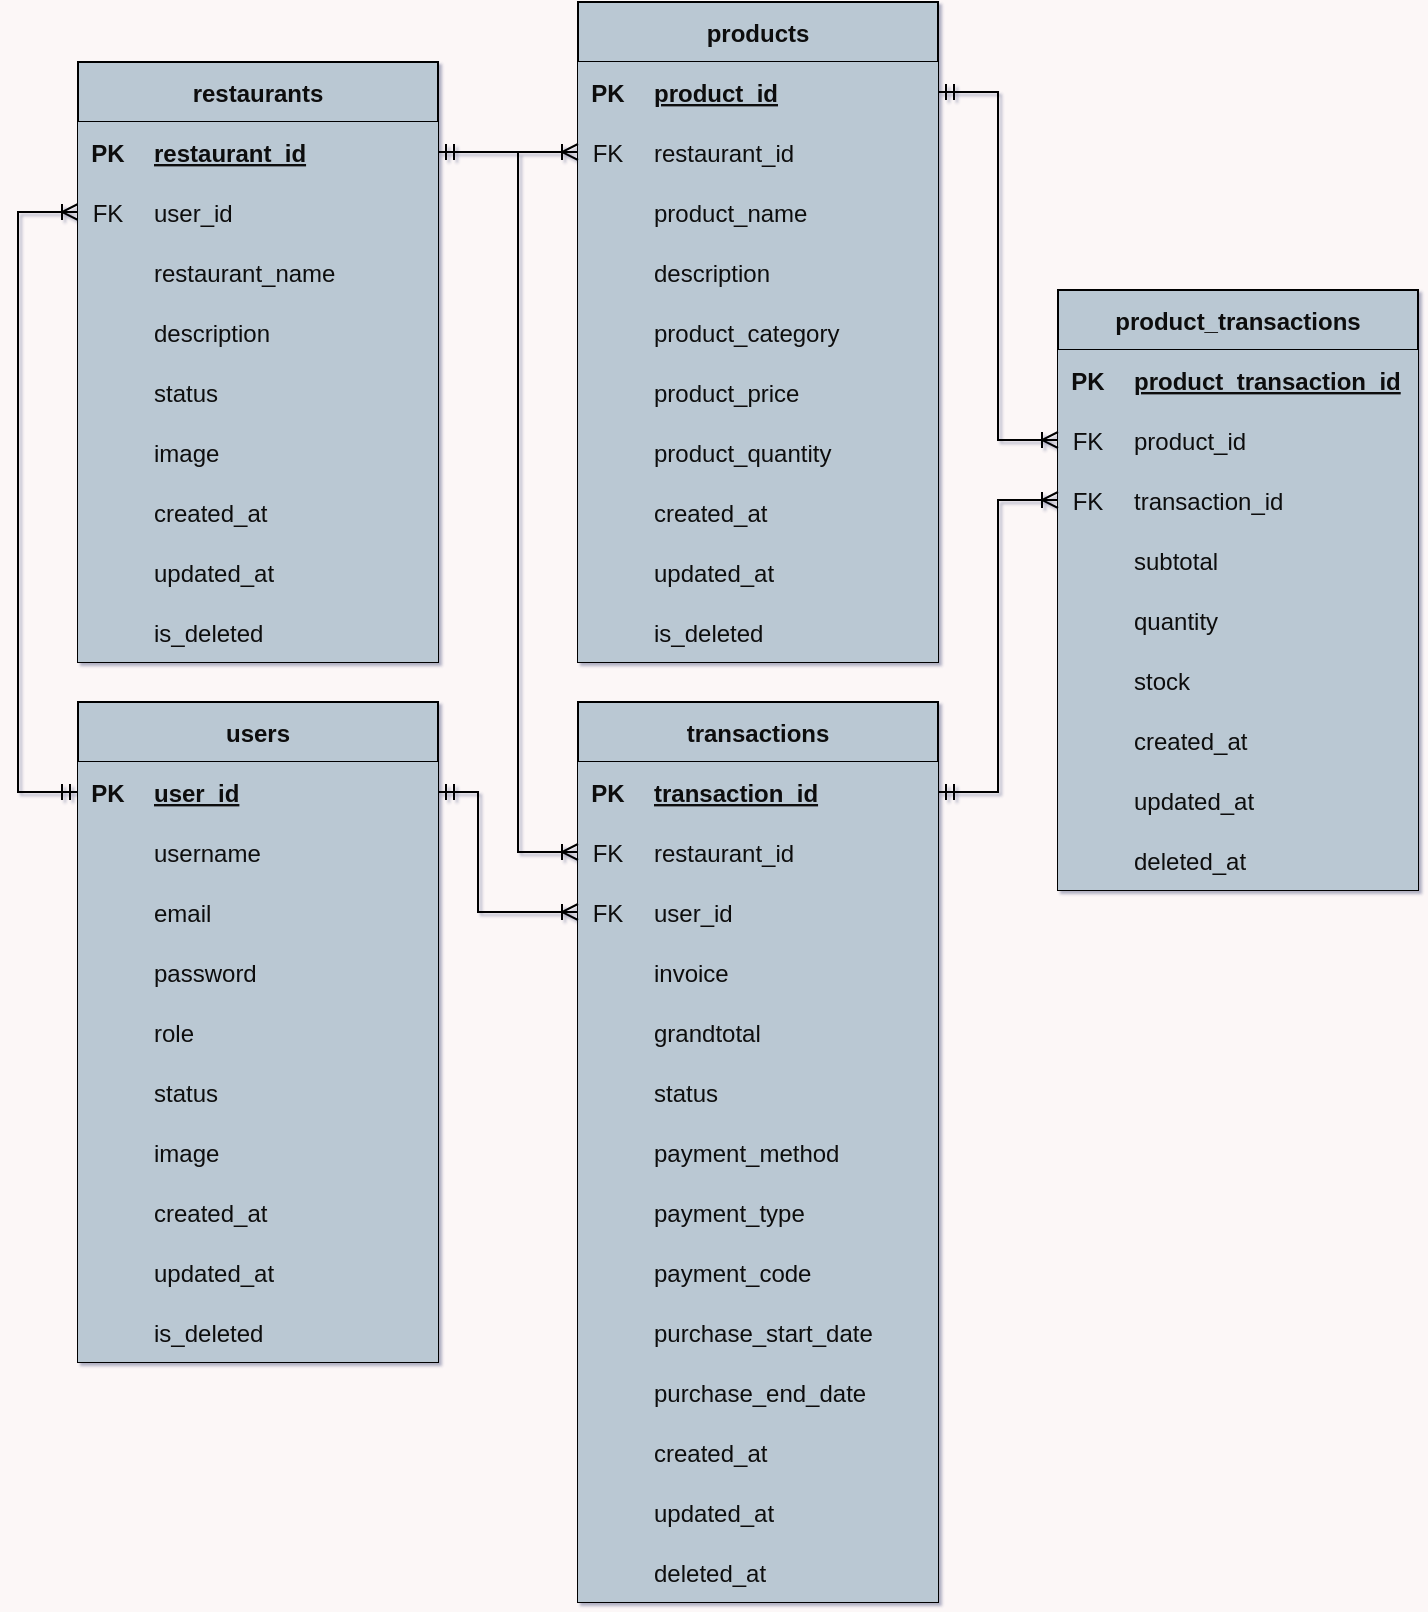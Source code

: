 <mxfile>
    <diagram id="BAYwGBYkhAwZSuCvtC09" name="ERD">
        <mxGraphModel dx="1752" dy="1115" grid="1" gridSize="10" guides="1" tooltips="1" connect="1" arrows="1" fold="1" page="1" pageScale="1" pageWidth="1100" pageHeight="850" background="#fcf7f7" math="0" shadow="1">
            <root>
                <mxCell id="0"/>
                <mxCell id="1" parent="0"/>
                <mxCell id="2" value="users" style="shape=table;startSize=30;container=1;collapsible=1;childLayout=tableLayout;fixedRows=1;rowLines=0;fontStyle=1;align=center;resizeLast=1;labelBackgroundColor=none;fillColor=#bac8d3;strokeColor=#050505;labelBorderColor=none;fontColor=#0f0f0f;" parent="1" vertex="1">
                    <mxGeometry x="230" y="372" width="180" height="330" as="geometry"/>
                </mxCell>
                <mxCell id="3" value="" style="shape=tableRow;horizontal=0;startSize=0;swimlaneHead=0;swimlaneBody=0;fillColor=#bac8d3;collapsible=0;dropTarget=0;points=[[0,0.5],[1,0.5]];portConstraint=eastwest;top=0;left=0;right=0;bottom=1;labelBackgroundColor=none;strokeColor=#050505;labelBorderColor=none;fontColor=#0f0f0f;" parent="2" vertex="1">
                    <mxGeometry y="30" width="180" height="30" as="geometry"/>
                </mxCell>
                <mxCell id="4" value="PK" style="shape=partialRectangle;connectable=0;fillColor=#bac8d3;top=0;left=0;bottom=0;right=0;fontStyle=1;overflow=hidden;labelBackgroundColor=none;strokeColor=#050505;labelBorderColor=none;fontColor=#0f0f0f;" parent="3" vertex="1">
                    <mxGeometry width="30" height="30" as="geometry">
                        <mxRectangle width="30" height="30" as="alternateBounds"/>
                    </mxGeometry>
                </mxCell>
                <mxCell id="5" value="user_id" style="shape=partialRectangle;connectable=0;fillColor=#bac8d3;top=0;left=0;bottom=0;right=0;align=left;spacingLeft=6;fontStyle=5;overflow=hidden;labelBackgroundColor=none;strokeColor=#050505;labelBorderColor=none;fontColor=#0f0f0f;" parent="3" vertex="1">
                    <mxGeometry x="30" width="150" height="30" as="geometry">
                        <mxRectangle width="150" height="30" as="alternateBounds"/>
                    </mxGeometry>
                </mxCell>
                <mxCell id="6" value="" style="shape=tableRow;horizontal=0;startSize=0;swimlaneHead=0;swimlaneBody=0;fillColor=#bac8d3;collapsible=0;dropTarget=0;points=[[0,0.5],[1,0.5]];portConstraint=eastwest;top=0;left=0;right=0;bottom=0;labelBackgroundColor=none;strokeColor=#050505;labelBorderColor=none;fontColor=#0f0f0f;" parent="2" vertex="1">
                    <mxGeometry y="60" width="180" height="30" as="geometry"/>
                </mxCell>
                <mxCell id="7" value="" style="shape=partialRectangle;connectable=0;fillColor=#bac8d3;top=0;left=0;bottom=0;right=0;editable=1;overflow=hidden;labelBackgroundColor=none;strokeColor=#050505;labelBorderColor=none;fontColor=#0f0f0f;" parent="6" vertex="1">
                    <mxGeometry width="30" height="30" as="geometry">
                        <mxRectangle width="30" height="30" as="alternateBounds"/>
                    </mxGeometry>
                </mxCell>
                <mxCell id="8" value="username" style="shape=partialRectangle;connectable=0;fillColor=#bac8d3;top=0;left=0;bottom=0;right=0;align=left;spacingLeft=6;overflow=hidden;labelBackgroundColor=none;strokeColor=#050505;labelBorderColor=none;fontColor=#0f0f0f;" parent="6" vertex="1">
                    <mxGeometry x="30" width="150" height="30" as="geometry">
                        <mxRectangle width="150" height="30" as="alternateBounds"/>
                    </mxGeometry>
                </mxCell>
                <mxCell id="9" value="" style="shape=tableRow;horizontal=0;startSize=0;swimlaneHead=0;swimlaneBody=0;fillColor=#bac8d3;collapsible=0;dropTarget=0;points=[[0,0.5],[1,0.5]];portConstraint=eastwest;top=0;left=0;right=0;bottom=0;labelBackgroundColor=none;strokeColor=#050505;labelBorderColor=none;fontColor=#0f0f0f;" parent="2" vertex="1">
                    <mxGeometry y="90" width="180" height="30" as="geometry"/>
                </mxCell>
                <mxCell id="10" value="" style="shape=partialRectangle;connectable=0;fillColor=#bac8d3;top=0;left=0;bottom=0;right=0;editable=1;overflow=hidden;labelBackgroundColor=none;strokeColor=#050505;labelBorderColor=none;fontColor=#0f0f0f;" parent="9" vertex="1">
                    <mxGeometry width="30" height="30" as="geometry">
                        <mxRectangle width="30" height="30" as="alternateBounds"/>
                    </mxGeometry>
                </mxCell>
                <mxCell id="11" value="email" style="shape=partialRectangle;connectable=0;fillColor=#bac8d3;top=0;left=0;bottom=0;right=0;align=left;spacingLeft=6;overflow=hidden;labelBackgroundColor=none;strokeColor=#050505;labelBorderColor=none;fontColor=#0f0f0f;" parent="9" vertex="1">
                    <mxGeometry x="30" width="150" height="30" as="geometry">
                        <mxRectangle width="150" height="30" as="alternateBounds"/>
                    </mxGeometry>
                </mxCell>
                <mxCell id="93" value="" style="shape=tableRow;horizontal=0;startSize=0;swimlaneHead=0;swimlaneBody=0;fillColor=#bac8d3;collapsible=0;dropTarget=0;points=[[0,0.5],[1,0.5]];portConstraint=eastwest;top=0;left=0;right=0;bottom=0;labelBackgroundColor=none;strokeColor=#050505;labelBorderColor=none;fontColor=#0f0f0f;" parent="2" vertex="1">
                    <mxGeometry y="120" width="180" height="30" as="geometry"/>
                </mxCell>
                <mxCell id="94" value="" style="shape=partialRectangle;connectable=0;fillColor=#bac8d3;top=0;left=0;bottom=0;right=0;editable=1;overflow=hidden;labelBackgroundColor=none;strokeColor=#050505;labelBorderColor=none;fontColor=#0f0f0f;" parent="93" vertex="1">
                    <mxGeometry width="30" height="30" as="geometry">
                        <mxRectangle width="30" height="30" as="alternateBounds"/>
                    </mxGeometry>
                </mxCell>
                <mxCell id="95" value="password" style="shape=partialRectangle;connectable=0;fillColor=#bac8d3;top=0;left=0;bottom=0;right=0;align=left;spacingLeft=6;overflow=hidden;labelBackgroundColor=none;strokeColor=#050505;labelBorderColor=none;fontColor=#0f0f0f;" parent="93" vertex="1">
                    <mxGeometry x="30" width="150" height="30" as="geometry">
                        <mxRectangle width="150" height="30" as="alternateBounds"/>
                    </mxGeometry>
                </mxCell>
                <mxCell id="90" value="" style="shape=tableRow;horizontal=0;startSize=0;swimlaneHead=0;swimlaneBody=0;fillColor=#bac8d3;collapsible=0;dropTarget=0;points=[[0,0.5],[1,0.5]];portConstraint=eastwest;top=0;left=0;right=0;bottom=0;labelBackgroundColor=none;strokeColor=#050505;labelBorderColor=none;fontColor=#0f0f0f;" parent="2" vertex="1">
                    <mxGeometry y="150" width="180" height="30" as="geometry"/>
                </mxCell>
                <mxCell id="91" value="" style="shape=partialRectangle;connectable=0;fillColor=#bac8d3;top=0;left=0;bottom=0;right=0;editable=1;overflow=hidden;labelBackgroundColor=none;strokeColor=#050505;labelBorderColor=none;fontColor=#0f0f0f;" parent="90" vertex="1">
                    <mxGeometry width="30" height="30" as="geometry">
                        <mxRectangle width="30" height="30" as="alternateBounds"/>
                    </mxGeometry>
                </mxCell>
                <mxCell id="92" value="role" style="shape=partialRectangle;connectable=0;fillColor=#bac8d3;top=0;left=0;bottom=0;right=0;align=left;spacingLeft=6;overflow=hidden;labelBackgroundColor=none;strokeColor=#050505;labelBorderColor=none;fontColor=#0f0f0f;" parent="90" vertex="1">
                    <mxGeometry x="30" width="150" height="30" as="geometry">
                        <mxRectangle width="150" height="30" as="alternateBounds"/>
                    </mxGeometry>
                </mxCell>
                <mxCell id="87" value="" style="shape=tableRow;horizontal=0;startSize=0;swimlaneHead=0;swimlaneBody=0;fillColor=#bac8d3;collapsible=0;dropTarget=0;points=[[0,0.5],[1,0.5]];portConstraint=eastwest;top=0;left=0;right=0;bottom=0;labelBackgroundColor=none;strokeColor=#050505;labelBorderColor=none;fontColor=#0f0f0f;" parent="2" vertex="1">
                    <mxGeometry y="180" width="180" height="30" as="geometry"/>
                </mxCell>
                <mxCell id="88" value="" style="shape=partialRectangle;connectable=0;fillColor=#bac8d3;top=0;left=0;bottom=0;right=0;editable=1;overflow=hidden;labelBackgroundColor=none;strokeColor=#050505;labelBorderColor=none;fontColor=#0f0f0f;" parent="87" vertex="1">
                    <mxGeometry width="30" height="30" as="geometry">
                        <mxRectangle width="30" height="30" as="alternateBounds"/>
                    </mxGeometry>
                </mxCell>
                <mxCell id="89" value="status" style="shape=partialRectangle;connectable=0;fillColor=#bac8d3;top=0;left=0;bottom=0;right=0;align=left;spacingLeft=6;overflow=hidden;labelBackgroundColor=none;strokeColor=#050505;labelBorderColor=none;fontColor=#0f0f0f;" parent="87" vertex="1">
                    <mxGeometry x="30" width="150" height="30" as="geometry">
                        <mxRectangle width="150" height="30" as="alternateBounds"/>
                    </mxGeometry>
                </mxCell>
                <mxCell id="84" value="" style="shape=tableRow;horizontal=0;startSize=0;swimlaneHead=0;swimlaneBody=0;fillColor=#bac8d3;collapsible=0;dropTarget=0;points=[[0,0.5],[1,0.5]];portConstraint=eastwest;top=0;left=0;right=0;bottom=0;labelBackgroundColor=none;strokeColor=#050505;labelBorderColor=none;fontColor=#0f0f0f;" parent="2" vertex="1">
                    <mxGeometry y="210" width="180" height="30" as="geometry"/>
                </mxCell>
                <mxCell id="85" value="" style="shape=partialRectangle;connectable=0;fillColor=#bac8d3;top=0;left=0;bottom=0;right=0;editable=1;overflow=hidden;labelBackgroundColor=none;strokeColor=#050505;labelBorderColor=none;fontColor=#0f0f0f;" parent="84" vertex="1">
                    <mxGeometry width="30" height="30" as="geometry">
                        <mxRectangle width="30" height="30" as="alternateBounds"/>
                    </mxGeometry>
                </mxCell>
                <mxCell id="86" value="image" style="shape=partialRectangle;connectable=0;fillColor=#bac8d3;top=0;left=0;bottom=0;right=0;align=left;spacingLeft=6;overflow=hidden;labelBackgroundColor=none;strokeColor=#050505;labelBorderColor=none;fontColor=#0f0f0f;" parent="84" vertex="1">
                    <mxGeometry x="30" width="150" height="30" as="geometry">
                        <mxRectangle width="150" height="30" as="alternateBounds"/>
                    </mxGeometry>
                </mxCell>
                <mxCell id="81" value="" style="shape=tableRow;horizontal=0;startSize=0;swimlaneHead=0;swimlaneBody=0;fillColor=#bac8d3;collapsible=0;dropTarget=0;points=[[0,0.5],[1,0.5]];portConstraint=eastwest;top=0;left=0;right=0;bottom=0;labelBackgroundColor=none;strokeColor=#050505;labelBorderColor=none;fontColor=#0f0f0f;" parent="2" vertex="1">
                    <mxGeometry y="240" width="180" height="30" as="geometry"/>
                </mxCell>
                <mxCell id="82" value="" style="shape=partialRectangle;connectable=0;fillColor=#bac8d3;top=0;left=0;bottom=0;right=0;editable=1;overflow=hidden;labelBackgroundColor=none;strokeColor=#050505;labelBorderColor=none;fontColor=#0f0f0f;" parent="81" vertex="1">
                    <mxGeometry width="30" height="30" as="geometry">
                        <mxRectangle width="30" height="30" as="alternateBounds"/>
                    </mxGeometry>
                </mxCell>
                <mxCell id="83" value="created_at" style="shape=partialRectangle;connectable=0;fillColor=#bac8d3;top=0;left=0;bottom=0;right=0;align=left;spacingLeft=6;overflow=hidden;labelBackgroundColor=none;strokeColor=#050505;labelBorderColor=none;fontColor=#0f0f0f;" parent="81" vertex="1">
                    <mxGeometry x="30" width="150" height="30" as="geometry">
                        <mxRectangle width="150" height="30" as="alternateBounds"/>
                    </mxGeometry>
                </mxCell>
                <mxCell id="78" value="" style="shape=tableRow;horizontal=0;startSize=0;swimlaneHead=0;swimlaneBody=0;fillColor=#bac8d3;collapsible=0;dropTarget=0;points=[[0,0.5],[1,0.5]];portConstraint=eastwest;top=0;left=0;right=0;bottom=0;labelBackgroundColor=none;strokeColor=#050505;labelBorderColor=none;fontColor=#0f0f0f;" parent="2" vertex="1">
                    <mxGeometry y="270" width="180" height="30" as="geometry"/>
                </mxCell>
                <mxCell id="79" value="" style="shape=partialRectangle;connectable=0;fillColor=#bac8d3;top=0;left=0;bottom=0;right=0;editable=1;overflow=hidden;labelBackgroundColor=none;strokeColor=#050505;labelBorderColor=none;fontColor=#0f0f0f;" parent="78" vertex="1">
                    <mxGeometry width="30" height="30" as="geometry">
                        <mxRectangle width="30" height="30" as="alternateBounds"/>
                    </mxGeometry>
                </mxCell>
                <mxCell id="80" value="updated_at" style="shape=partialRectangle;connectable=0;fillColor=#bac8d3;top=0;left=0;bottom=0;right=0;align=left;spacingLeft=6;overflow=hidden;labelBackgroundColor=none;strokeColor=#050505;labelBorderColor=none;fontColor=#0f0f0f;" parent="78" vertex="1">
                    <mxGeometry x="30" width="150" height="30" as="geometry">
                        <mxRectangle width="150" height="30" as="alternateBounds"/>
                    </mxGeometry>
                </mxCell>
                <mxCell id="12" value="" style="shape=tableRow;horizontal=0;startSize=0;swimlaneHead=0;swimlaneBody=0;fillColor=#bac8d3;collapsible=0;dropTarget=0;points=[[0,0.5],[1,0.5]];portConstraint=eastwest;top=0;left=0;right=0;bottom=0;labelBackgroundColor=none;strokeColor=#050505;labelBorderColor=none;fontColor=#0f0f0f;" parent="2" vertex="1">
                    <mxGeometry y="300" width="180" height="30" as="geometry"/>
                </mxCell>
                <mxCell id="13" value="" style="shape=partialRectangle;connectable=0;fillColor=#bac8d3;top=0;left=0;bottom=0;right=0;editable=1;overflow=hidden;labelBackgroundColor=none;strokeColor=#050505;labelBorderColor=none;fontColor=#0f0f0f;" parent="12" vertex="1">
                    <mxGeometry width="30" height="30" as="geometry">
                        <mxRectangle width="30" height="30" as="alternateBounds"/>
                    </mxGeometry>
                </mxCell>
                <mxCell id="14" value="is_deleted" style="shape=partialRectangle;connectable=0;fillColor=#bac8d3;top=0;left=0;bottom=0;right=0;align=left;spacingLeft=6;overflow=hidden;labelBackgroundColor=none;strokeColor=#050505;labelBorderColor=none;fontColor=#0f0f0f;" parent="12" vertex="1">
                    <mxGeometry x="30" width="150" height="30" as="geometry">
                        <mxRectangle width="150" height="30" as="alternateBounds"/>
                    </mxGeometry>
                </mxCell>
                <mxCell id="99" value="products" style="shape=table;startSize=30;container=1;collapsible=1;childLayout=tableLayout;fixedRows=1;rowLines=0;fontStyle=1;align=center;resizeLast=1;labelBackgroundColor=none;fillColor=#bac8d3;strokeColor=#050505;labelBorderColor=none;fontColor=#0f0f0f;" parent="1" vertex="1">
                    <mxGeometry x="480" y="22" width="180" height="330" as="geometry"/>
                </mxCell>
                <mxCell id="100" value="" style="shape=tableRow;horizontal=0;startSize=0;swimlaneHead=0;swimlaneBody=0;fillColor=#bac8d3;collapsible=0;dropTarget=0;points=[[0,0.5],[1,0.5]];portConstraint=eastwest;top=0;left=0;right=0;bottom=1;labelBackgroundColor=none;strokeColor=#050505;labelBorderColor=none;fontColor=#0f0f0f;" parent="99" vertex="1">
                    <mxGeometry y="30" width="180" height="30" as="geometry"/>
                </mxCell>
                <mxCell id="101" value="PK" style="shape=partialRectangle;connectable=0;fillColor=#bac8d3;top=0;left=0;bottom=0;right=0;fontStyle=1;overflow=hidden;labelBackgroundColor=none;strokeColor=#050505;labelBorderColor=none;fontColor=#0f0f0f;" parent="100" vertex="1">
                    <mxGeometry width="30" height="30" as="geometry">
                        <mxRectangle width="30" height="30" as="alternateBounds"/>
                    </mxGeometry>
                </mxCell>
                <mxCell id="102" value="product_id" style="shape=partialRectangle;connectable=0;fillColor=#bac8d3;top=0;left=0;bottom=0;right=0;align=left;spacingLeft=6;fontStyle=5;overflow=hidden;labelBackgroundColor=none;strokeColor=#050505;labelBorderColor=none;fontColor=#0f0f0f;" parent="100" vertex="1">
                    <mxGeometry x="30" width="150" height="30" as="geometry">
                        <mxRectangle width="150" height="30" as="alternateBounds"/>
                    </mxGeometry>
                </mxCell>
                <mxCell id="103" value="" style="shape=tableRow;horizontal=0;startSize=0;swimlaneHead=0;swimlaneBody=0;fillColor=#bac8d3;collapsible=0;dropTarget=0;points=[[0,0.5],[1,0.5]];portConstraint=eastwest;top=0;left=0;right=0;bottom=0;labelBackgroundColor=none;strokeColor=#050505;labelBorderColor=none;fontColor=#0f0f0f;" parent="99" vertex="1">
                    <mxGeometry y="60" width="180" height="30" as="geometry"/>
                </mxCell>
                <mxCell id="104" value="FK" style="shape=partialRectangle;connectable=0;fillColor=#bac8d3;top=0;left=0;bottom=0;right=0;editable=1;overflow=hidden;labelBackgroundColor=none;strokeColor=#050505;labelBorderColor=none;fontColor=#0f0f0f;" parent="103" vertex="1">
                    <mxGeometry width="30" height="30" as="geometry">
                        <mxRectangle width="30" height="30" as="alternateBounds"/>
                    </mxGeometry>
                </mxCell>
                <mxCell id="105" value="restaurant_id" style="shape=partialRectangle;connectable=0;fillColor=#bac8d3;top=0;left=0;bottom=0;right=0;align=left;spacingLeft=6;overflow=hidden;labelBackgroundColor=none;strokeColor=#050505;labelBorderColor=none;fontColor=#0f0f0f;" parent="103" vertex="1">
                    <mxGeometry x="30" width="150" height="30" as="geometry">
                        <mxRectangle width="150" height="30" as="alternateBounds"/>
                    </mxGeometry>
                </mxCell>
                <mxCell id="106" value="" style="shape=tableRow;horizontal=0;startSize=0;swimlaneHead=0;swimlaneBody=0;fillColor=#bac8d3;collapsible=0;dropTarget=0;points=[[0,0.5],[1,0.5]];portConstraint=eastwest;top=0;left=0;right=0;bottom=0;labelBackgroundColor=none;strokeColor=#050505;labelBorderColor=none;fontColor=#0f0f0f;" parent="99" vertex="1">
                    <mxGeometry y="90" width="180" height="30" as="geometry"/>
                </mxCell>
                <mxCell id="107" value="" style="shape=partialRectangle;connectable=0;fillColor=#bac8d3;top=0;left=0;bottom=0;right=0;editable=1;overflow=hidden;labelBackgroundColor=none;strokeColor=#050505;labelBorderColor=none;fontColor=#0f0f0f;" parent="106" vertex="1">
                    <mxGeometry width="30" height="30" as="geometry">
                        <mxRectangle width="30" height="30" as="alternateBounds"/>
                    </mxGeometry>
                </mxCell>
                <mxCell id="108" value="product_name" style="shape=partialRectangle;connectable=0;fillColor=#bac8d3;top=0;left=0;bottom=0;right=0;align=left;spacingLeft=6;overflow=hidden;labelBackgroundColor=none;strokeColor=#050505;labelBorderColor=none;fontColor=#0f0f0f;" parent="106" vertex="1">
                    <mxGeometry x="30" width="150" height="30" as="geometry">
                        <mxRectangle width="150" height="30" as="alternateBounds"/>
                    </mxGeometry>
                </mxCell>
                <mxCell id="109" value="" style="shape=tableRow;horizontal=0;startSize=0;swimlaneHead=0;swimlaneBody=0;fillColor=#bac8d3;collapsible=0;dropTarget=0;points=[[0,0.5],[1,0.5]];portConstraint=eastwest;top=0;left=0;right=0;bottom=0;labelBackgroundColor=none;strokeColor=#050505;labelBorderColor=none;fontColor=#0f0f0f;" parent="99" vertex="1">
                    <mxGeometry y="120" width="180" height="30" as="geometry"/>
                </mxCell>
                <mxCell id="110" value="" style="shape=partialRectangle;connectable=0;fillColor=#bac8d3;top=0;left=0;bottom=0;right=0;editable=1;overflow=hidden;labelBackgroundColor=none;strokeColor=#050505;labelBorderColor=none;fontColor=#0f0f0f;" parent="109" vertex="1">
                    <mxGeometry width="30" height="30" as="geometry">
                        <mxRectangle width="30" height="30" as="alternateBounds"/>
                    </mxGeometry>
                </mxCell>
                <mxCell id="111" value="description" style="shape=partialRectangle;connectable=0;fillColor=#bac8d3;top=0;left=0;bottom=0;right=0;align=left;spacingLeft=6;overflow=hidden;labelBackgroundColor=none;strokeColor=#050505;labelBorderColor=none;fontColor=#0f0f0f;" parent="109" vertex="1">
                    <mxGeometry x="30" width="150" height="30" as="geometry">
                        <mxRectangle width="150" height="30" as="alternateBounds"/>
                    </mxGeometry>
                </mxCell>
                <mxCell id="112" value="" style="shape=tableRow;horizontal=0;startSize=0;swimlaneHead=0;swimlaneBody=0;fillColor=#bac8d3;collapsible=0;dropTarget=0;points=[[0,0.5],[1,0.5]];portConstraint=eastwest;top=0;left=0;right=0;bottom=0;labelBackgroundColor=none;strokeColor=#050505;labelBorderColor=none;fontColor=#0f0f0f;" parent="99" vertex="1">
                    <mxGeometry y="150" width="180" height="30" as="geometry"/>
                </mxCell>
                <mxCell id="113" value="" style="shape=partialRectangle;connectable=0;fillColor=#bac8d3;top=0;left=0;bottom=0;right=0;editable=1;overflow=hidden;labelBackgroundColor=none;strokeColor=#050505;labelBorderColor=none;fontColor=#0f0f0f;" parent="112" vertex="1">
                    <mxGeometry width="30" height="30" as="geometry">
                        <mxRectangle width="30" height="30" as="alternateBounds"/>
                    </mxGeometry>
                </mxCell>
                <mxCell id="114" value="product_category" style="shape=partialRectangle;connectable=0;fillColor=#bac8d3;top=0;left=0;bottom=0;right=0;align=left;spacingLeft=6;overflow=hidden;labelBackgroundColor=none;strokeColor=#050505;labelBorderColor=none;fontColor=#0f0f0f;" parent="112" vertex="1">
                    <mxGeometry x="30" width="150" height="30" as="geometry">
                        <mxRectangle width="150" height="30" as="alternateBounds"/>
                    </mxGeometry>
                </mxCell>
                <mxCell id="115" value="" style="shape=tableRow;horizontal=0;startSize=0;swimlaneHead=0;swimlaneBody=0;fillColor=#bac8d3;collapsible=0;dropTarget=0;points=[[0,0.5],[1,0.5]];portConstraint=eastwest;top=0;left=0;right=0;bottom=0;labelBackgroundColor=none;strokeColor=#050505;labelBorderColor=none;fontColor=#0f0f0f;" parent="99" vertex="1">
                    <mxGeometry y="180" width="180" height="30" as="geometry"/>
                </mxCell>
                <mxCell id="116" value="" style="shape=partialRectangle;connectable=0;fillColor=#bac8d3;top=0;left=0;bottom=0;right=0;editable=1;overflow=hidden;labelBackgroundColor=none;strokeColor=#050505;labelBorderColor=none;fontColor=#0f0f0f;" parent="115" vertex="1">
                    <mxGeometry width="30" height="30" as="geometry">
                        <mxRectangle width="30" height="30" as="alternateBounds"/>
                    </mxGeometry>
                </mxCell>
                <mxCell id="117" value="product_price" style="shape=partialRectangle;connectable=0;fillColor=#bac8d3;top=0;left=0;bottom=0;right=0;align=left;spacingLeft=6;overflow=hidden;labelBackgroundColor=none;strokeColor=#050505;labelBorderColor=none;fontColor=#0f0f0f;" parent="115" vertex="1">
                    <mxGeometry x="30" width="150" height="30" as="geometry">
                        <mxRectangle width="150" height="30" as="alternateBounds"/>
                    </mxGeometry>
                </mxCell>
                <mxCell id="118" value="" style="shape=tableRow;horizontal=0;startSize=0;swimlaneHead=0;swimlaneBody=0;fillColor=#bac8d3;collapsible=0;dropTarget=0;points=[[0,0.5],[1,0.5]];portConstraint=eastwest;top=0;left=0;right=0;bottom=0;labelBackgroundColor=none;strokeColor=#050505;labelBorderColor=none;fontColor=#0f0f0f;" parent="99" vertex="1">
                    <mxGeometry y="210" width="180" height="30" as="geometry"/>
                </mxCell>
                <mxCell id="119" value="" style="shape=partialRectangle;connectable=0;fillColor=#bac8d3;top=0;left=0;bottom=0;right=0;editable=1;overflow=hidden;labelBackgroundColor=none;strokeColor=#050505;labelBorderColor=none;fontColor=#0f0f0f;" parent="118" vertex="1">
                    <mxGeometry width="30" height="30" as="geometry">
                        <mxRectangle width="30" height="30" as="alternateBounds"/>
                    </mxGeometry>
                </mxCell>
                <mxCell id="120" value="product_quantity" style="shape=partialRectangle;connectable=0;fillColor=#bac8d3;top=0;left=0;bottom=0;right=0;align=left;spacingLeft=6;overflow=hidden;labelBackgroundColor=none;strokeColor=#050505;labelBorderColor=none;fontColor=#0f0f0f;" parent="118" vertex="1">
                    <mxGeometry x="30" width="150" height="30" as="geometry">
                        <mxRectangle width="150" height="30" as="alternateBounds"/>
                    </mxGeometry>
                </mxCell>
                <mxCell id="121" value="" style="shape=tableRow;horizontal=0;startSize=0;swimlaneHead=0;swimlaneBody=0;fillColor=#bac8d3;collapsible=0;dropTarget=0;points=[[0,0.5],[1,0.5]];portConstraint=eastwest;top=0;left=0;right=0;bottom=0;labelBackgroundColor=none;strokeColor=#050505;labelBorderColor=none;fontColor=#0f0f0f;" parent="99" vertex="1">
                    <mxGeometry y="240" width="180" height="30" as="geometry"/>
                </mxCell>
                <mxCell id="122" value="" style="shape=partialRectangle;connectable=0;fillColor=#bac8d3;top=0;left=0;bottom=0;right=0;editable=1;overflow=hidden;labelBackgroundColor=none;strokeColor=#050505;labelBorderColor=none;fontColor=#0f0f0f;" parent="121" vertex="1">
                    <mxGeometry width="30" height="30" as="geometry">
                        <mxRectangle width="30" height="30" as="alternateBounds"/>
                    </mxGeometry>
                </mxCell>
                <mxCell id="123" value="created_at" style="shape=partialRectangle;connectable=0;fillColor=#bac8d3;top=0;left=0;bottom=0;right=0;align=left;spacingLeft=6;overflow=hidden;labelBackgroundColor=none;strokeColor=#050505;labelBorderColor=none;fontColor=#0f0f0f;" parent="121" vertex="1">
                    <mxGeometry x="30" width="150" height="30" as="geometry">
                        <mxRectangle width="150" height="30" as="alternateBounds"/>
                    </mxGeometry>
                </mxCell>
                <mxCell id="124" value="" style="shape=tableRow;horizontal=0;startSize=0;swimlaneHead=0;swimlaneBody=0;fillColor=#bac8d3;collapsible=0;dropTarget=0;points=[[0,0.5],[1,0.5]];portConstraint=eastwest;top=0;left=0;right=0;bottom=0;labelBackgroundColor=none;strokeColor=#050505;labelBorderColor=none;fontColor=#0f0f0f;" parent="99" vertex="1">
                    <mxGeometry y="270" width="180" height="30" as="geometry"/>
                </mxCell>
                <mxCell id="125" value="" style="shape=partialRectangle;connectable=0;fillColor=#bac8d3;top=0;left=0;bottom=0;right=0;editable=1;overflow=hidden;labelBackgroundColor=none;strokeColor=#050505;labelBorderColor=none;fontColor=#0f0f0f;" parent="124" vertex="1">
                    <mxGeometry width="30" height="30" as="geometry">
                        <mxRectangle width="30" height="30" as="alternateBounds"/>
                    </mxGeometry>
                </mxCell>
                <mxCell id="126" value="updated_at" style="shape=partialRectangle;connectable=0;fillColor=#bac8d3;top=0;left=0;bottom=0;right=0;align=left;spacingLeft=6;overflow=hidden;labelBackgroundColor=none;strokeColor=#050505;labelBorderColor=none;fontColor=#0f0f0f;" parent="124" vertex="1">
                    <mxGeometry x="30" width="150" height="30" as="geometry">
                        <mxRectangle width="150" height="30" as="alternateBounds"/>
                    </mxGeometry>
                </mxCell>
                <mxCell id="127" value="" style="shape=tableRow;horizontal=0;startSize=0;swimlaneHead=0;swimlaneBody=0;fillColor=#bac8d3;collapsible=0;dropTarget=0;points=[[0,0.5],[1,0.5]];portConstraint=eastwest;top=0;left=0;right=0;bottom=0;labelBackgroundColor=none;strokeColor=#050505;labelBorderColor=none;fontColor=#0f0f0f;" parent="99" vertex="1">
                    <mxGeometry y="300" width="180" height="30" as="geometry"/>
                </mxCell>
                <mxCell id="128" value="" style="shape=partialRectangle;connectable=0;fillColor=#bac8d3;top=0;left=0;bottom=0;right=0;editable=1;overflow=hidden;labelBackgroundColor=none;strokeColor=#050505;labelBorderColor=none;fontColor=#0f0f0f;" parent="127" vertex="1">
                    <mxGeometry width="30" height="30" as="geometry">
                        <mxRectangle width="30" height="30" as="alternateBounds"/>
                    </mxGeometry>
                </mxCell>
                <mxCell id="129" value="is_deleted" style="shape=partialRectangle;connectable=0;fillColor=#bac8d3;top=0;left=0;bottom=0;right=0;align=left;spacingLeft=6;overflow=hidden;labelBackgroundColor=none;strokeColor=#050505;labelBorderColor=none;fontColor=#0f0f0f;" parent="127" vertex="1">
                    <mxGeometry x="30" width="150" height="30" as="geometry">
                        <mxRectangle width="150" height="30" as="alternateBounds"/>
                    </mxGeometry>
                </mxCell>
                <mxCell id="130" value="transactions" style="shape=table;startSize=30;container=1;collapsible=1;childLayout=tableLayout;fixedRows=1;rowLines=0;fontStyle=1;align=center;resizeLast=1;labelBackgroundColor=none;fillColor=#bac8d3;strokeColor=#050505;labelBorderColor=none;fontColor=#0f0f0f;" parent="1" vertex="1">
                    <mxGeometry x="480" y="372" width="180" height="450" as="geometry"/>
                </mxCell>
                <mxCell id="131" value="" style="shape=tableRow;horizontal=0;startSize=0;swimlaneHead=0;swimlaneBody=0;fillColor=#bac8d3;collapsible=0;dropTarget=0;points=[[0,0.5],[1,0.5]];portConstraint=eastwest;top=0;left=0;right=0;bottom=1;labelBackgroundColor=none;strokeColor=#050505;labelBorderColor=none;fontColor=#0f0f0f;" parent="130" vertex="1">
                    <mxGeometry y="30" width="180" height="30" as="geometry"/>
                </mxCell>
                <mxCell id="132" value="PK" style="shape=partialRectangle;connectable=0;fillColor=#bac8d3;top=0;left=0;bottom=0;right=0;fontStyle=1;overflow=hidden;labelBackgroundColor=none;strokeColor=#050505;labelBorderColor=none;fontColor=#0f0f0f;" parent="131" vertex="1">
                    <mxGeometry width="30" height="30" as="geometry">
                        <mxRectangle width="30" height="30" as="alternateBounds"/>
                    </mxGeometry>
                </mxCell>
                <mxCell id="133" value="transaction_id" style="shape=partialRectangle;connectable=0;fillColor=#bac8d3;top=0;left=0;bottom=0;right=0;align=left;spacingLeft=6;fontStyle=5;overflow=hidden;labelBackgroundColor=none;strokeColor=#050505;labelBorderColor=none;fontColor=#0f0f0f;" parent="131" vertex="1">
                    <mxGeometry x="30" width="150" height="30" as="geometry">
                        <mxRectangle width="150" height="30" as="alternateBounds"/>
                    </mxGeometry>
                </mxCell>
                <mxCell id="134" value="" style="shape=tableRow;horizontal=0;startSize=0;swimlaneHead=0;swimlaneBody=0;fillColor=#bac8d3;collapsible=0;dropTarget=0;points=[[0,0.5],[1,0.5]];portConstraint=eastwest;top=0;left=0;right=0;bottom=0;labelBackgroundColor=none;strokeColor=#050505;labelBorderColor=none;fontColor=#0f0f0f;" parent="130" vertex="1">
                    <mxGeometry y="60" width="180" height="30" as="geometry"/>
                </mxCell>
                <mxCell id="135" value="FK" style="shape=partialRectangle;connectable=0;fillColor=#bac8d3;top=0;left=0;bottom=0;right=0;editable=1;overflow=hidden;labelBackgroundColor=none;strokeColor=#050505;labelBorderColor=none;fontColor=#0f0f0f;" parent="134" vertex="1">
                    <mxGeometry width="30" height="30" as="geometry">
                        <mxRectangle width="30" height="30" as="alternateBounds"/>
                    </mxGeometry>
                </mxCell>
                <mxCell id="136" value="restaurant_id" style="shape=partialRectangle;connectable=0;fillColor=#bac8d3;top=0;left=0;bottom=0;right=0;align=left;spacingLeft=6;overflow=hidden;labelBackgroundColor=none;strokeColor=#050505;labelBorderColor=none;fontColor=#0f0f0f;" parent="134" vertex="1">
                    <mxGeometry x="30" width="150" height="30" as="geometry">
                        <mxRectangle width="150" height="30" as="alternateBounds"/>
                    </mxGeometry>
                </mxCell>
                <mxCell id="137" value="" style="shape=tableRow;horizontal=0;startSize=0;swimlaneHead=0;swimlaneBody=0;fillColor=#bac8d3;collapsible=0;dropTarget=0;points=[[0,0.5],[1,0.5]];portConstraint=eastwest;top=0;left=0;right=0;bottom=0;labelBackgroundColor=none;strokeColor=#050505;labelBorderColor=none;fontColor=#0f0f0f;" parent="130" vertex="1">
                    <mxGeometry y="90" width="180" height="30" as="geometry"/>
                </mxCell>
                <mxCell id="138" value="FK" style="shape=partialRectangle;connectable=0;fillColor=#bac8d3;top=0;left=0;bottom=0;right=0;editable=1;overflow=hidden;labelBackgroundColor=none;strokeColor=#050505;labelBorderColor=none;fontColor=#0f0f0f;" parent="137" vertex="1">
                    <mxGeometry width="30" height="30" as="geometry">
                        <mxRectangle width="30" height="30" as="alternateBounds"/>
                    </mxGeometry>
                </mxCell>
                <mxCell id="139" value="user_id" style="shape=partialRectangle;connectable=0;fillColor=#bac8d3;top=0;left=0;bottom=0;right=0;align=left;spacingLeft=6;overflow=hidden;labelBackgroundColor=none;strokeColor=#050505;labelBorderColor=none;fontColor=#0f0f0f;" parent="137" vertex="1">
                    <mxGeometry x="30" width="150" height="30" as="geometry">
                        <mxRectangle width="150" height="30" as="alternateBounds"/>
                    </mxGeometry>
                </mxCell>
                <mxCell id="140" value="" style="shape=tableRow;horizontal=0;startSize=0;swimlaneHead=0;swimlaneBody=0;fillColor=#bac8d3;collapsible=0;dropTarget=0;points=[[0,0.5],[1,0.5]];portConstraint=eastwest;top=0;left=0;right=0;bottom=0;labelBackgroundColor=none;strokeColor=#050505;labelBorderColor=none;fontColor=#0f0f0f;" parent="130" vertex="1">
                    <mxGeometry y="120" width="180" height="30" as="geometry"/>
                </mxCell>
                <mxCell id="141" value="" style="shape=partialRectangle;connectable=0;fillColor=#bac8d3;top=0;left=0;bottom=0;right=0;editable=1;overflow=hidden;labelBackgroundColor=none;strokeColor=#050505;labelBorderColor=none;fontColor=#0f0f0f;" parent="140" vertex="1">
                    <mxGeometry width="30" height="30" as="geometry">
                        <mxRectangle width="30" height="30" as="alternateBounds"/>
                    </mxGeometry>
                </mxCell>
                <mxCell id="142" value="invoice" style="shape=partialRectangle;connectable=0;fillColor=#bac8d3;top=0;left=0;bottom=0;right=0;align=left;spacingLeft=6;overflow=hidden;labelBackgroundColor=none;strokeColor=#050505;labelBorderColor=none;fontColor=#0f0f0f;" parent="140" vertex="1">
                    <mxGeometry x="30" width="150" height="30" as="geometry">
                        <mxRectangle width="150" height="30" as="alternateBounds"/>
                    </mxGeometry>
                </mxCell>
                <mxCell id="143" value="" style="shape=tableRow;horizontal=0;startSize=0;swimlaneHead=0;swimlaneBody=0;fillColor=#bac8d3;collapsible=0;dropTarget=0;points=[[0,0.5],[1,0.5]];portConstraint=eastwest;top=0;left=0;right=0;bottom=0;labelBackgroundColor=none;strokeColor=#050505;labelBorderColor=none;fontColor=#0f0f0f;" parent="130" vertex="1">
                    <mxGeometry y="150" width="180" height="30" as="geometry"/>
                </mxCell>
                <mxCell id="144" value="" style="shape=partialRectangle;connectable=0;fillColor=#bac8d3;top=0;left=0;bottom=0;right=0;editable=1;overflow=hidden;labelBackgroundColor=none;strokeColor=#050505;labelBorderColor=none;fontColor=#0f0f0f;" parent="143" vertex="1">
                    <mxGeometry width="30" height="30" as="geometry">
                        <mxRectangle width="30" height="30" as="alternateBounds"/>
                    </mxGeometry>
                </mxCell>
                <mxCell id="145" value="grandtotal" style="shape=partialRectangle;connectable=0;fillColor=#bac8d3;top=0;left=0;bottom=0;right=0;align=left;spacingLeft=6;overflow=hidden;labelBackgroundColor=none;strokeColor=#050505;labelBorderColor=none;fontColor=#0f0f0f;" parent="143" vertex="1">
                    <mxGeometry x="30" width="150" height="30" as="geometry">
                        <mxRectangle width="150" height="30" as="alternateBounds"/>
                    </mxGeometry>
                </mxCell>
                <mxCell id="146" value="" style="shape=tableRow;horizontal=0;startSize=0;swimlaneHead=0;swimlaneBody=0;fillColor=#bac8d3;collapsible=0;dropTarget=0;points=[[0,0.5],[1,0.5]];portConstraint=eastwest;top=0;left=0;right=0;bottom=0;labelBackgroundColor=none;strokeColor=#050505;labelBorderColor=none;fontColor=#0f0f0f;" parent="130" vertex="1">
                    <mxGeometry y="180" width="180" height="30" as="geometry"/>
                </mxCell>
                <mxCell id="147" value="" style="shape=partialRectangle;connectable=0;fillColor=#bac8d3;top=0;left=0;bottom=0;right=0;editable=1;overflow=hidden;labelBackgroundColor=none;strokeColor=#050505;labelBorderColor=none;fontColor=#0f0f0f;" parent="146" vertex="1">
                    <mxGeometry width="30" height="30" as="geometry">
                        <mxRectangle width="30" height="30" as="alternateBounds"/>
                    </mxGeometry>
                </mxCell>
                <mxCell id="148" value="status" style="shape=partialRectangle;connectable=0;fillColor=#bac8d3;top=0;left=0;bottom=0;right=0;align=left;spacingLeft=6;overflow=hidden;labelBackgroundColor=none;strokeColor=#050505;labelBorderColor=none;fontColor=#0f0f0f;" parent="146" vertex="1">
                    <mxGeometry x="30" width="150" height="30" as="geometry">
                        <mxRectangle width="150" height="30" as="alternateBounds"/>
                    </mxGeometry>
                </mxCell>
                <mxCell id="238" value="" style="shape=tableRow;horizontal=0;startSize=0;swimlaneHead=0;swimlaneBody=0;fillColor=#bac8d3;collapsible=0;dropTarget=0;points=[[0,0.5],[1,0.5]];portConstraint=eastwest;top=0;left=0;right=0;bottom=0;labelBackgroundColor=none;strokeColor=#050505;labelBorderColor=none;fontColor=#0f0f0f;" vertex="1" parent="130">
                    <mxGeometry y="210" width="180" height="30" as="geometry"/>
                </mxCell>
                <mxCell id="239" value="" style="shape=partialRectangle;connectable=0;fillColor=#bac8d3;top=0;left=0;bottom=0;right=0;editable=1;overflow=hidden;labelBackgroundColor=none;strokeColor=#050505;labelBorderColor=none;fontColor=#0f0f0f;" vertex="1" parent="238">
                    <mxGeometry width="30" height="30" as="geometry">
                        <mxRectangle width="30" height="30" as="alternateBounds"/>
                    </mxGeometry>
                </mxCell>
                <mxCell id="240" value="payment_method" style="shape=partialRectangle;connectable=0;fillColor=#bac8d3;top=0;left=0;bottom=0;right=0;align=left;spacingLeft=6;overflow=hidden;labelBackgroundColor=none;strokeColor=#050505;labelBorderColor=none;fontColor=#0f0f0f;" vertex="1" parent="238">
                    <mxGeometry x="30" width="150" height="30" as="geometry">
                        <mxRectangle width="150" height="30" as="alternateBounds"/>
                    </mxGeometry>
                </mxCell>
                <mxCell id="232" value="" style="shape=tableRow;horizontal=0;startSize=0;swimlaneHead=0;swimlaneBody=0;fillColor=#bac8d3;collapsible=0;dropTarget=0;points=[[0,0.5],[1,0.5]];portConstraint=eastwest;top=0;left=0;right=0;bottom=0;labelBackgroundColor=none;strokeColor=#050505;labelBorderColor=none;fontColor=#0f0f0f;" vertex="1" parent="130">
                    <mxGeometry y="240" width="180" height="30" as="geometry"/>
                </mxCell>
                <mxCell id="233" value="" style="shape=partialRectangle;connectable=0;fillColor=#bac8d3;top=0;left=0;bottom=0;right=0;editable=1;overflow=hidden;labelBackgroundColor=none;strokeColor=#050505;labelBorderColor=none;fontColor=#0f0f0f;" vertex="1" parent="232">
                    <mxGeometry width="30" height="30" as="geometry">
                        <mxRectangle width="30" height="30" as="alternateBounds"/>
                    </mxGeometry>
                </mxCell>
                <mxCell id="234" value="payment_type" style="shape=partialRectangle;connectable=0;fillColor=#bac8d3;top=0;left=0;bottom=0;right=0;align=left;spacingLeft=6;overflow=hidden;labelBackgroundColor=none;strokeColor=#050505;labelBorderColor=none;fontColor=#0f0f0f;" vertex="1" parent="232">
                    <mxGeometry x="30" width="150" height="30" as="geometry">
                        <mxRectangle width="150" height="30" as="alternateBounds"/>
                    </mxGeometry>
                </mxCell>
                <mxCell id="235" value="" style="shape=tableRow;horizontal=0;startSize=0;swimlaneHead=0;swimlaneBody=0;fillColor=#bac8d3;collapsible=0;dropTarget=0;points=[[0,0.5],[1,0.5]];portConstraint=eastwest;top=0;left=0;right=0;bottom=0;labelBackgroundColor=none;strokeColor=#050505;labelBorderColor=none;fontColor=#0f0f0f;" vertex="1" parent="130">
                    <mxGeometry y="270" width="180" height="30" as="geometry"/>
                </mxCell>
                <mxCell id="236" value="" style="shape=partialRectangle;connectable=0;fillColor=#bac8d3;top=0;left=0;bottom=0;right=0;editable=1;overflow=hidden;labelBackgroundColor=none;strokeColor=#050505;labelBorderColor=none;fontColor=#0f0f0f;" vertex="1" parent="235">
                    <mxGeometry width="30" height="30" as="geometry">
                        <mxRectangle width="30" height="30" as="alternateBounds"/>
                    </mxGeometry>
                </mxCell>
                <mxCell id="237" value="payment_code" style="shape=partialRectangle;connectable=0;fillColor=#bac8d3;top=0;left=0;bottom=0;right=0;align=left;spacingLeft=6;overflow=hidden;labelBackgroundColor=none;strokeColor=#050505;labelBorderColor=none;fontColor=#0f0f0f;" vertex="1" parent="235">
                    <mxGeometry x="30" width="150" height="30" as="geometry">
                        <mxRectangle width="150" height="30" as="alternateBounds"/>
                    </mxGeometry>
                </mxCell>
                <mxCell id="229" value="" style="shape=tableRow;horizontal=0;startSize=0;swimlaneHead=0;swimlaneBody=0;fillColor=#bac8d3;collapsible=0;dropTarget=0;points=[[0,0.5],[1,0.5]];portConstraint=eastwest;top=0;left=0;right=0;bottom=0;labelBackgroundColor=none;strokeColor=#050505;labelBorderColor=none;fontColor=#0f0f0f;" vertex="1" parent="130">
                    <mxGeometry y="300" width="180" height="30" as="geometry"/>
                </mxCell>
                <mxCell id="230" value="" style="shape=partialRectangle;connectable=0;fillColor=#bac8d3;top=0;left=0;bottom=0;right=0;editable=1;overflow=hidden;labelBackgroundColor=none;strokeColor=#050505;labelBorderColor=none;fontColor=#0f0f0f;" vertex="1" parent="229">
                    <mxGeometry width="30" height="30" as="geometry">
                        <mxRectangle width="30" height="30" as="alternateBounds"/>
                    </mxGeometry>
                </mxCell>
                <mxCell id="231" value="purchase_start_date" style="shape=partialRectangle;connectable=0;fillColor=#bac8d3;top=0;left=0;bottom=0;right=0;align=left;spacingLeft=6;overflow=hidden;labelBackgroundColor=none;strokeColor=#050505;labelBorderColor=none;fontColor=#0f0f0f;" vertex="1" parent="229">
                    <mxGeometry x="30" width="150" height="30" as="geometry">
                        <mxRectangle width="150" height="30" as="alternateBounds"/>
                    </mxGeometry>
                </mxCell>
                <mxCell id="149" value="" style="shape=tableRow;horizontal=0;startSize=0;swimlaneHead=0;swimlaneBody=0;fillColor=#bac8d3;collapsible=0;dropTarget=0;points=[[0,0.5],[1,0.5]];portConstraint=eastwest;top=0;left=0;right=0;bottom=0;labelBackgroundColor=none;strokeColor=#050505;labelBorderColor=none;fontColor=#0f0f0f;" parent="130" vertex="1">
                    <mxGeometry y="330" width="180" height="30" as="geometry"/>
                </mxCell>
                <mxCell id="150" value="" style="shape=partialRectangle;connectable=0;fillColor=#bac8d3;top=0;left=0;bottom=0;right=0;editable=1;overflow=hidden;labelBackgroundColor=none;strokeColor=#050505;labelBorderColor=none;fontColor=#0f0f0f;" parent="149" vertex="1">
                    <mxGeometry width="30" height="30" as="geometry">
                        <mxRectangle width="30" height="30" as="alternateBounds"/>
                    </mxGeometry>
                </mxCell>
                <mxCell id="151" value="purchase_end_date" style="shape=partialRectangle;connectable=0;fillColor=#bac8d3;top=0;left=0;bottom=0;right=0;align=left;spacingLeft=6;overflow=hidden;labelBackgroundColor=none;strokeColor=#050505;labelBorderColor=none;fontColor=#0f0f0f;" parent="149" vertex="1">
                    <mxGeometry x="30" width="150" height="30" as="geometry">
                        <mxRectangle width="150" height="30" as="alternateBounds"/>
                    </mxGeometry>
                </mxCell>
                <mxCell id="152" value="" style="shape=tableRow;horizontal=0;startSize=0;swimlaneHead=0;swimlaneBody=0;fillColor=#bac8d3;collapsible=0;dropTarget=0;points=[[0,0.5],[1,0.5]];portConstraint=eastwest;top=0;left=0;right=0;bottom=0;labelBackgroundColor=none;strokeColor=#050505;labelBorderColor=none;fontColor=#0f0f0f;" parent="130" vertex="1">
                    <mxGeometry y="360" width="180" height="30" as="geometry"/>
                </mxCell>
                <mxCell id="153" value="" style="shape=partialRectangle;connectable=0;fillColor=#bac8d3;top=0;left=0;bottom=0;right=0;editable=1;overflow=hidden;labelBackgroundColor=none;strokeColor=#050505;labelBorderColor=none;fontColor=#0f0f0f;" parent="152" vertex="1">
                    <mxGeometry width="30" height="30" as="geometry">
                        <mxRectangle width="30" height="30" as="alternateBounds"/>
                    </mxGeometry>
                </mxCell>
                <mxCell id="154" value="created_at" style="shape=partialRectangle;connectable=0;fillColor=#bac8d3;top=0;left=0;bottom=0;right=0;align=left;spacingLeft=6;overflow=hidden;labelBackgroundColor=none;strokeColor=#050505;labelBorderColor=none;fontColor=#0f0f0f;" parent="152" vertex="1">
                    <mxGeometry x="30" width="150" height="30" as="geometry">
                        <mxRectangle width="150" height="30" as="alternateBounds"/>
                    </mxGeometry>
                </mxCell>
                <mxCell id="155" value="" style="shape=tableRow;horizontal=0;startSize=0;swimlaneHead=0;swimlaneBody=0;fillColor=#bac8d3;collapsible=0;dropTarget=0;points=[[0,0.5],[1,0.5]];portConstraint=eastwest;top=0;left=0;right=0;bottom=0;labelBackgroundColor=none;strokeColor=#050505;labelBorderColor=none;fontColor=#0f0f0f;" parent="130" vertex="1">
                    <mxGeometry y="390" width="180" height="30" as="geometry"/>
                </mxCell>
                <mxCell id="156" value="" style="shape=partialRectangle;connectable=0;fillColor=#bac8d3;top=0;left=0;bottom=0;right=0;editable=1;overflow=hidden;labelBackgroundColor=none;strokeColor=#050505;labelBorderColor=none;fontColor=#0f0f0f;" parent="155" vertex="1">
                    <mxGeometry width="30" height="30" as="geometry">
                        <mxRectangle width="30" height="30" as="alternateBounds"/>
                    </mxGeometry>
                </mxCell>
                <mxCell id="157" value="updated_at" style="shape=partialRectangle;connectable=0;fillColor=#bac8d3;top=0;left=0;bottom=0;right=0;align=left;spacingLeft=6;overflow=hidden;labelBackgroundColor=none;strokeColor=#050505;labelBorderColor=none;fontColor=#0f0f0f;" parent="155" vertex="1">
                    <mxGeometry x="30" width="150" height="30" as="geometry">
                        <mxRectangle width="150" height="30" as="alternateBounds"/>
                    </mxGeometry>
                </mxCell>
                <mxCell id="158" value="" style="shape=tableRow;horizontal=0;startSize=0;swimlaneHead=0;swimlaneBody=0;fillColor=#bac8d3;collapsible=0;dropTarget=0;points=[[0,0.5],[1,0.5]];portConstraint=eastwest;top=0;left=0;right=0;bottom=0;labelBackgroundColor=none;strokeColor=#050505;labelBorderColor=none;fontColor=#0f0f0f;" parent="130" vertex="1">
                    <mxGeometry y="420" width="180" height="30" as="geometry"/>
                </mxCell>
                <mxCell id="159" value="" style="shape=partialRectangle;connectable=0;fillColor=#bac8d3;top=0;left=0;bottom=0;right=0;editable=1;overflow=hidden;labelBackgroundColor=none;strokeColor=#050505;labelBorderColor=none;fontColor=#0f0f0f;" parent="158" vertex="1">
                    <mxGeometry width="30" height="30" as="geometry">
                        <mxRectangle width="30" height="30" as="alternateBounds"/>
                    </mxGeometry>
                </mxCell>
                <mxCell id="160" value="deleted_at" style="shape=partialRectangle;connectable=0;fillColor=#bac8d3;top=0;left=0;bottom=0;right=0;align=left;spacingLeft=6;overflow=hidden;labelBackgroundColor=none;strokeColor=#050505;labelBorderColor=none;fontColor=#0f0f0f;" parent="158" vertex="1">
                    <mxGeometry x="30" width="150" height="30" as="geometry">
                        <mxRectangle width="150" height="30" as="alternateBounds"/>
                    </mxGeometry>
                </mxCell>
                <mxCell id="161" value="product_transactions" style="shape=table;startSize=30;container=1;collapsible=1;childLayout=tableLayout;fixedRows=1;rowLines=0;fontStyle=1;align=center;resizeLast=1;labelBackgroundColor=none;fillColor=#bac8d3;strokeColor=#050505;labelBorderColor=none;fontColor=#0f0f0f;" parent="1" vertex="1">
                    <mxGeometry x="720" y="166" width="180" height="300" as="geometry"/>
                </mxCell>
                <mxCell id="162" value="" style="shape=tableRow;horizontal=0;startSize=0;swimlaneHead=0;swimlaneBody=0;fillColor=#bac8d3;collapsible=0;dropTarget=0;points=[[0,0.5],[1,0.5]];portConstraint=eastwest;top=0;left=0;right=0;bottom=1;labelBackgroundColor=none;strokeColor=#050505;labelBorderColor=none;fontColor=#0f0f0f;" parent="161" vertex="1">
                    <mxGeometry y="30" width="180" height="30" as="geometry"/>
                </mxCell>
                <mxCell id="163" value="PK" style="shape=partialRectangle;connectable=0;fillColor=#bac8d3;top=0;left=0;bottom=0;right=0;fontStyle=1;overflow=hidden;labelBackgroundColor=none;strokeColor=#050505;labelBorderColor=none;fontColor=#0f0f0f;" parent="162" vertex="1">
                    <mxGeometry width="30" height="30" as="geometry">
                        <mxRectangle width="30" height="30" as="alternateBounds"/>
                    </mxGeometry>
                </mxCell>
                <mxCell id="164" value="product_transaction_id" style="shape=partialRectangle;connectable=0;fillColor=#bac8d3;top=0;left=0;bottom=0;right=0;align=left;spacingLeft=6;fontStyle=5;overflow=hidden;labelBackgroundColor=none;strokeColor=#050505;labelBorderColor=none;fontColor=#0f0f0f;" parent="162" vertex="1">
                    <mxGeometry x="30" width="150" height="30" as="geometry">
                        <mxRectangle width="150" height="30" as="alternateBounds"/>
                    </mxGeometry>
                </mxCell>
                <mxCell id="168" value="" style="shape=tableRow;horizontal=0;startSize=0;swimlaneHead=0;swimlaneBody=0;fillColor=#bac8d3;collapsible=0;dropTarget=0;points=[[0,0.5],[1,0.5]];portConstraint=eastwest;top=0;left=0;right=0;bottom=0;labelBackgroundColor=none;strokeColor=#050505;labelBorderColor=none;fontColor=#0f0f0f;" parent="161" vertex="1">
                    <mxGeometry y="60" width="180" height="30" as="geometry"/>
                </mxCell>
                <mxCell id="169" value="FK" style="shape=partialRectangle;connectable=0;fillColor=#bac8d3;top=0;left=0;bottom=0;right=0;editable=1;overflow=hidden;labelBackgroundColor=none;strokeColor=#050505;labelBorderColor=none;fontColor=#0f0f0f;" parent="168" vertex="1">
                    <mxGeometry width="30" height="30" as="geometry">
                        <mxRectangle width="30" height="30" as="alternateBounds"/>
                    </mxGeometry>
                </mxCell>
                <mxCell id="170" value="product_id" style="shape=partialRectangle;connectable=0;fillColor=#bac8d3;top=0;left=0;bottom=0;right=0;align=left;spacingLeft=6;overflow=hidden;labelBackgroundColor=none;strokeColor=#050505;labelBorderColor=none;fontColor=#0f0f0f;" parent="168" vertex="1">
                    <mxGeometry x="30" width="150" height="30" as="geometry">
                        <mxRectangle width="150" height="30" as="alternateBounds"/>
                    </mxGeometry>
                </mxCell>
                <mxCell id="171" value="" style="shape=tableRow;horizontal=0;startSize=0;swimlaneHead=0;swimlaneBody=0;fillColor=#bac8d3;collapsible=0;dropTarget=0;points=[[0,0.5],[1,0.5]];portConstraint=eastwest;top=0;left=0;right=0;bottom=0;labelBackgroundColor=none;strokeColor=#050505;labelBorderColor=none;fontColor=#0f0f0f;" parent="161" vertex="1">
                    <mxGeometry y="90" width="180" height="30" as="geometry"/>
                </mxCell>
                <mxCell id="172" value="FK" style="shape=partialRectangle;connectable=0;fillColor=#bac8d3;top=0;left=0;bottom=0;right=0;editable=1;overflow=hidden;labelBackgroundColor=none;strokeColor=#050505;labelBorderColor=none;fontColor=#0f0f0f;" parent="171" vertex="1">
                    <mxGeometry width="30" height="30" as="geometry">
                        <mxRectangle width="30" height="30" as="alternateBounds"/>
                    </mxGeometry>
                </mxCell>
                <mxCell id="173" value="transaction_id" style="shape=partialRectangle;connectable=0;fillColor=#bac8d3;top=0;left=0;bottom=0;right=0;align=left;spacingLeft=6;overflow=hidden;labelBackgroundColor=none;strokeColor=#050505;labelBorderColor=none;fontColor=#0f0f0f;" parent="171" vertex="1">
                    <mxGeometry x="30" width="150" height="30" as="geometry">
                        <mxRectangle width="150" height="30" as="alternateBounds"/>
                    </mxGeometry>
                </mxCell>
                <mxCell id="174" value="" style="shape=tableRow;horizontal=0;startSize=0;swimlaneHead=0;swimlaneBody=0;fillColor=#bac8d3;collapsible=0;dropTarget=0;points=[[0,0.5],[1,0.5]];portConstraint=eastwest;top=0;left=0;right=0;bottom=0;labelBackgroundColor=none;strokeColor=#050505;labelBorderColor=none;fontColor=#0f0f0f;" parent="161" vertex="1">
                    <mxGeometry y="120" width="180" height="30" as="geometry"/>
                </mxCell>
                <mxCell id="175" value="" style="shape=partialRectangle;connectable=0;fillColor=#bac8d3;top=0;left=0;bottom=0;right=0;editable=1;overflow=hidden;labelBackgroundColor=none;strokeColor=#050505;labelBorderColor=none;fontColor=#0f0f0f;" parent="174" vertex="1">
                    <mxGeometry width="30" height="30" as="geometry">
                        <mxRectangle width="30" height="30" as="alternateBounds"/>
                    </mxGeometry>
                </mxCell>
                <mxCell id="176" value="subtotal" style="shape=partialRectangle;connectable=0;fillColor=#bac8d3;top=0;left=0;bottom=0;right=0;align=left;spacingLeft=6;overflow=hidden;labelBackgroundColor=none;strokeColor=#050505;labelBorderColor=none;fontColor=#0f0f0f;" parent="174" vertex="1">
                    <mxGeometry x="30" width="150" height="30" as="geometry">
                        <mxRectangle width="150" height="30" as="alternateBounds"/>
                    </mxGeometry>
                </mxCell>
                <mxCell id="177" value="" style="shape=tableRow;horizontal=0;startSize=0;swimlaneHead=0;swimlaneBody=0;fillColor=#bac8d3;collapsible=0;dropTarget=0;points=[[0,0.5],[1,0.5]];portConstraint=eastwest;top=0;left=0;right=0;bottom=0;labelBackgroundColor=none;strokeColor=#050505;labelBorderColor=none;fontColor=#0f0f0f;" parent="161" vertex="1">
                    <mxGeometry y="150" width="180" height="30" as="geometry"/>
                </mxCell>
                <mxCell id="178" value="" style="shape=partialRectangle;connectable=0;fillColor=#bac8d3;top=0;left=0;bottom=0;right=0;editable=1;overflow=hidden;labelBackgroundColor=none;strokeColor=#050505;labelBorderColor=none;fontColor=#0f0f0f;" parent="177" vertex="1">
                    <mxGeometry width="30" height="30" as="geometry">
                        <mxRectangle width="30" height="30" as="alternateBounds"/>
                    </mxGeometry>
                </mxCell>
                <mxCell id="179" value="quantity" style="shape=partialRectangle;connectable=0;fillColor=#bac8d3;top=0;left=0;bottom=0;right=0;align=left;spacingLeft=6;overflow=hidden;labelBackgroundColor=none;strokeColor=#050505;labelBorderColor=none;fontColor=#0f0f0f;" parent="177" vertex="1">
                    <mxGeometry x="30" width="150" height="30" as="geometry">
                        <mxRectangle width="150" height="30" as="alternateBounds"/>
                    </mxGeometry>
                </mxCell>
                <mxCell id="180" value="" style="shape=tableRow;horizontal=0;startSize=0;swimlaneHead=0;swimlaneBody=0;fillColor=#bac8d3;collapsible=0;dropTarget=0;points=[[0,0.5],[1,0.5]];portConstraint=eastwest;top=0;left=0;right=0;bottom=0;labelBackgroundColor=none;strokeColor=#050505;labelBorderColor=none;fontColor=#0f0f0f;" parent="161" vertex="1">
                    <mxGeometry y="180" width="180" height="30" as="geometry"/>
                </mxCell>
                <mxCell id="181" value="" style="shape=partialRectangle;connectable=0;fillColor=#bac8d3;top=0;left=0;bottom=0;right=0;editable=1;overflow=hidden;labelBackgroundColor=none;strokeColor=#050505;labelBorderColor=none;fontColor=#0f0f0f;" parent="180" vertex="1">
                    <mxGeometry width="30" height="30" as="geometry">
                        <mxRectangle width="30" height="30" as="alternateBounds"/>
                    </mxGeometry>
                </mxCell>
                <mxCell id="182" value="stock" style="shape=partialRectangle;connectable=0;fillColor=#bac8d3;top=0;left=0;bottom=0;right=0;align=left;spacingLeft=6;overflow=hidden;labelBackgroundColor=none;strokeColor=#050505;labelBorderColor=none;fontColor=#0f0f0f;" parent="180" vertex="1">
                    <mxGeometry x="30" width="150" height="30" as="geometry">
                        <mxRectangle width="150" height="30" as="alternateBounds"/>
                    </mxGeometry>
                </mxCell>
                <mxCell id="183" value="" style="shape=tableRow;horizontal=0;startSize=0;swimlaneHead=0;swimlaneBody=0;fillColor=#bac8d3;collapsible=0;dropTarget=0;points=[[0,0.5],[1,0.5]];portConstraint=eastwest;top=0;left=0;right=0;bottom=0;labelBackgroundColor=none;strokeColor=#050505;labelBorderColor=none;fontColor=#0f0f0f;" parent="161" vertex="1">
                    <mxGeometry y="210" width="180" height="30" as="geometry"/>
                </mxCell>
                <mxCell id="184" value="" style="shape=partialRectangle;connectable=0;fillColor=#bac8d3;top=0;left=0;bottom=0;right=0;editable=1;overflow=hidden;labelBackgroundColor=none;strokeColor=#050505;labelBorderColor=none;fontColor=#0f0f0f;" parent="183" vertex="1">
                    <mxGeometry width="30" height="30" as="geometry">
                        <mxRectangle width="30" height="30" as="alternateBounds"/>
                    </mxGeometry>
                </mxCell>
                <mxCell id="185" value="created_at" style="shape=partialRectangle;connectable=0;fillColor=#bac8d3;top=0;left=0;bottom=0;right=0;align=left;spacingLeft=6;overflow=hidden;labelBackgroundColor=none;strokeColor=#050505;labelBorderColor=none;fontColor=#0f0f0f;" parent="183" vertex="1">
                    <mxGeometry x="30" width="150" height="30" as="geometry">
                        <mxRectangle width="150" height="30" as="alternateBounds"/>
                    </mxGeometry>
                </mxCell>
                <mxCell id="186" value="" style="shape=tableRow;horizontal=0;startSize=0;swimlaneHead=0;swimlaneBody=0;fillColor=#bac8d3;collapsible=0;dropTarget=0;points=[[0,0.5],[1,0.5]];portConstraint=eastwest;top=0;left=0;right=0;bottom=0;labelBackgroundColor=none;strokeColor=#050505;labelBorderColor=none;fontColor=#0f0f0f;" parent="161" vertex="1">
                    <mxGeometry y="240" width="180" height="30" as="geometry"/>
                </mxCell>
                <mxCell id="187" value="" style="shape=partialRectangle;connectable=0;fillColor=#bac8d3;top=0;left=0;bottom=0;right=0;editable=1;overflow=hidden;labelBackgroundColor=none;strokeColor=#050505;labelBorderColor=none;fontColor=#0f0f0f;" parent="186" vertex="1">
                    <mxGeometry width="30" height="30" as="geometry">
                        <mxRectangle width="30" height="30" as="alternateBounds"/>
                    </mxGeometry>
                </mxCell>
                <mxCell id="188" value="updated_at" style="shape=partialRectangle;connectable=0;fillColor=#bac8d3;top=0;left=0;bottom=0;right=0;align=left;spacingLeft=6;overflow=hidden;labelBackgroundColor=none;strokeColor=#050505;labelBorderColor=none;fontColor=#0f0f0f;" parent="186" vertex="1">
                    <mxGeometry x="30" width="150" height="30" as="geometry">
                        <mxRectangle width="150" height="30" as="alternateBounds"/>
                    </mxGeometry>
                </mxCell>
                <mxCell id="189" value="" style="shape=tableRow;horizontal=0;startSize=0;swimlaneHead=0;swimlaneBody=0;fillColor=#bac8d3;collapsible=0;dropTarget=0;points=[[0,0.5],[1,0.5]];portConstraint=eastwest;top=0;left=0;right=0;bottom=0;labelBackgroundColor=none;strokeColor=#050505;labelBorderColor=none;fontColor=#0f0f0f;" parent="161" vertex="1">
                    <mxGeometry y="270" width="180" height="30" as="geometry"/>
                </mxCell>
                <mxCell id="190" value="" style="shape=partialRectangle;connectable=0;fillColor=#bac8d3;top=0;left=0;bottom=0;right=0;editable=1;overflow=hidden;labelBackgroundColor=none;strokeColor=#050505;labelBorderColor=none;fontColor=#0f0f0f;" parent="189" vertex="1">
                    <mxGeometry width="30" height="30" as="geometry">
                        <mxRectangle width="30" height="30" as="alternateBounds"/>
                    </mxGeometry>
                </mxCell>
                <mxCell id="191" value="deleted_at" style="shape=partialRectangle;connectable=0;fillColor=#bac8d3;top=0;left=0;bottom=0;right=0;align=left;spacingLeft=6;overflow=hidden;labelBackgroundColor=none;strokeColor=#050505;labelBorderColor=none;fontColor=#0f0f0f;" parent="189" vertex="1">
                    <mxGeometry x="30" width="150" height="30" as="geometry">
                        <mxRectangle width="150" height="30" as="alternateBounds"/>
                    </mxGeometry>
                </mxCell>
                <mxCell id="223" value="" style="edgeStyle=elbowEdgeStyle;fontSize=12;html=1;endArrow=ERoneToMany;startArrow=ERmandOne;exitX=1;exitY=0.5;exitDx=0;exitDy=0;rounded=0;strokeColor=#050505;entryX=0;entryY=0.5;entryDx=0;entryDy=0;startFill=0;labelBackgroundColor=none;fontColor=#0f0f0f;fillColor=#bac8d3;labelBorderColor=none;" parent="1" source="193" target="103" edge="1">
                    <mxGeometry width="100" height="100" relative="1" as="geometry">
                        <mxPoint x="320" y="112" as="sourcePoint"/>
                        <mxPoint x="330" y="342" as="targetPoint"/>
                        <Array as="points">
                            <mxPoint x="420" y="102"/>
                            <mxPoint x="320" y="312"/>
                            <mxPoint x="280" y="257"/>
                            <mxPoint x="280" y="37"/>
                        </Array>
                    </mxGeometry>
                </mxCell>
                <mxCell id="224" value="" style="edgeStyle=elbowEdgeStyle;fontSize=12;html=1;endArrow=ERoneToMany;startArrow=ERmandOne;rounded=0;strokeColor=#050505;endFill=0;entryX=0;entryY=0.5;entryDx=0;entryDy=0;labelBackgroundColor=none;fontColor=#0f0f0f;fillColor=#bac8d3;labelBorderColor=none;" parent="1" target="196" edge="1">
                    <mxGeometry width="100" height="100" relative="1" as="geometry">
                        <mxPoint x="230" y="417" as="sourcePoint"/>
                        <mxPoint x="190" y="532" as="targetPoint"/>
                        <Array as="points">
                            <mxPoint x="200" y="272"/>
                        </Array>
                    </mxGeometry>
                </mxCell>
                <mxCell id="192" value="restaurants" style="shape=table;startSize=30;container=1;collapsible=1;childLayout=tableLayout;fixedRows=1;rowLines=0;fontStyle=1;align=center;resizeLast=1;labelBackgroundColor=none;fillColor=#bac8d3;strokeColor=#050505;labelBorderColor=none;fontColor=#0f0f0f;" parent="1" vertex="1">
                    <mxGeometry x="230" y="52" width="180" height="300" as="geometry"/>
                </mxCell>
                <mxCell id="193" value="" style="shape=tableRow;horizontal=0;startSize=0;swimlaneHead=0;swimlaneBody=0;fillColor=#bac8d3;collapsible=0;dropTarget=0;points=[[0,0.5],[1,0.5]];portConstraint=eastwest;top=0;left=0;right=0;bottom=1;labelBackgroundColor=none;strokeColor=#050505;labelBorderColor=none;fontColor=#0f0f0f;" parent="192" vertex="1">
                    <mxGeometry y="30" width="180" height="30" as="geometry"/>
                </mxCell>
                <mxCell id="194" value="PK" style="shape=partialRectangle;connectable=0;fillColor=#bac8d3;top=0;left=0;bottom=0;right=0;fontStyle=1;overflow=hidden;labelBackgroundColor=none;strokeColor=#050505;labelBorderColor=none;fontColor=#0f0f0f;" parent="193" vertex="1">
                    <mxGeometry width="30" height="30" as="geometry">
                        <mxRectangle width="30" height="30" as="alternateBounds"/>
                    </mxGeometry>
                </mxCell>
                <mxCell id="195" value="restaurant_id" style="shape=partialRectangle;connectable=0;fillColor=#bac8d3;top=0;left=0;bottom=0;right=0;align=left;spacingLeft=6;fontStyle=5;overflow=hidden;labelBackgroundColor=none;strokeColor=#050505;labelBorderColor=none;fontColor=#0f0f0f;" parent="193" vertex="1">
                    <mxGeometry x="30" width="150" height="30" as="geometry">
                        <mxRectangle width="150" height="30" as="alternateBounds"/>
                    </mxGeometry>
                </mxCell>
                <mxCell id="196" value="" style="shape=tableRow;horizontal=0;startSize=0;swimlaneHead=0;swimlaneBody=0;fillColor=#bac8d3;collapsible=0;dropTarget=0;points=[[0,0.5],[1,0.5]];portConstraint=eastwest;top=0;left=0;right=0;bottom=0;labelBackgroundColor=none;strokeColor=#050505;labelBorderColor=none;fontColor=#0f0f0f;" parent="192" vertex="1">
                    <mxGeometry y="60" width="180" height="30" as="geometry"/>
                </mxCell>
                <mxCell id="197" value="FK" style="shape=partialRectangle;connectable=0;fillColor=#bac8d3;top=0;left=0;bottom=0;right=0;editable=1;overflow=hidden;labelBackgroundColor=none;strokeColor=#050505;labelBorderColor=none;fontColor=#0f0f0f;" parent="196" vertex="1">
                    <mxGeometry width="30" height="30" as="geometry">
                        <mxRectangle width="30" height="30" as="alternateBounds"/>
                    </mxGeometry>
                </mxCell>
                <mxCell id="198" value="user_id" style="shape=partialRectangle;connectable=0;fillColor=#bac8d3;top=0;left=0;bottom=0;right=0;align=left;spacingLeft=6;overflow=hidden;labelBackgroundColor=none;strokeColor=#050505;labelBorderColor=none;fontColor=#0f0f0f;" parent="196" vertex="1">
                    <mxGeometry x="30" width="150" height="30" as="geometry">
                        <mxRectangle width="150" height="30" as="alternateBounds"/>
                    </mxGeometry>
                </mxCell>
                <mxCell id="199" value="" style="shape=tableRow;horizontal=0;startSize=0;swimlaneHead=0;swimlaneBody=0;fillColor=#bac8d3;collapsible=0;dropTarget=0;points=[[0,0.5],[1,0.5]];portConstraint=eastwest;top=0;left=0;right=0;bottom=0;labelBackgroundColor=none;strokeColor=#050505;labelBorderColor=none;fontColor=#0f0f0f;" parent="192" vertex="1">
                    <mxGeometry y="90" width="180" height="30" as="geometry"/>
                </mxCell>
                <mxCell id="200" value="" style="shape=partialRectangle;connectable=0;fillColor=#bac8d3;top=0;left=0;bottom=0;right=0;editable=1;overflow=hidden;labelBackgroundColor=none;strokeColor=#050505;labelBorderColor=none;fontColor=#0f0f0f;" parent="199" vertex="1">
                    <mxGeometry width="30" height="30" as="geometry">
                        <mxRectangle width="30" height="30" as="alternateBounds"/>
                    </mxGeometry>
                </mxCell>
                <mxCell id="201" value="restaurant_name" style="shape=partialRectangle;connectable=0;fillColor=#bac8d3;top=0;left=0;bottom=0;right=0;align=left;spacingLeft=6;overflow=hidden;labelBackgroundColor=none;strokeColor=#050505;labelBorderColor=none;fontColor=#0f0f0f;" parent="199" vertex="1">
                    <mxGeometry x="30" width="150" height="30" as="geometry">
                        <mxRectangle width="150" height="30" as="alternateBounds"/>
                    </mxGeometry>
                </mxCell>
                <mxCell id="202" value="" style="shape=tableRow;horizontal=0;startSize=0;swimlaneHead=0;swimlaneBody=0;fillColor=#bac8d3;collapsible=0;dropTarget=0;points=[[0,0.5],[1,0.5]];portConstraint=eastwest;top=0;left=0;right=0;bottom=0;labelBackgroundColor=none;strokeColor=#050505;labelBorderColor=none;fontColor=#0f0f0f;" parent="192" vertex="1">
                    <mxGeometry y="120" width="180" height="30" as="geometry"/>
                </mxCell>
                <mxCell id="203" value="" style="shape=partialRectangle;connectable=0;fillColor=#bac8d3;top=0;left=0;bottom=0;right=0;editable=1;overflow=hidden;labelBackgroundColor=none;strokeColor=#050505;labelBorderColor=none;fontColor=#0f0f0f;" parent="202" vertex="1">
                    <mxGeometry width="30" height="30" as="geometry">
                        <mxRectangle width="30" height="30" as="alternateBounds"/>
                    </mxGeometry>
                </mxCell>
                <mxCell id="204" value="description" style="shape=partialRectangle;connectable=0;fillColor=#bac8d3;top=0;left=0;bottom=0;right=0;align=left;spacingLeft=6;overflow=hidden;labelBackgroundColor=none;strokeColor=#050505;labelBorderColor=none;fontColor=#0f0f0f;" parent="202" vertex="1">
                    <mxGeometry x="30" width="150" height="30" as="geometry">
                        <mxRectangle width="150" height="30" as="alternateBounds"/>
                    </mxGeometry>
                </mxCell>
                <mxCell id="208" value="" style="shape=tableRow;horizontal=0;startSize=0;swimlaneHead=0;swimlaneBody=0;fillColor=#bac8d3;collapsible=0;dropTarget=0;points=[[0,0.5],[1,0.5]];portConstraint=eastwest;top=0;left=0;right=0;bottom=0;labelBackgroundColor=none;strokeColor=#050505;labelBorderColor=none;fontColor=#0f0f0f;" parent="192" vertex="1">
                    <mxGeometry y="150" width="180" height="30" as="geometry"/>
                </mxCell>
                <mxCell id="209" value="" style="shape=partialRectangle;connectable=0;fillColor=#bac8d3;top=0;left=0;bottom=0;right=0;editable=1;overflow=hidden;labelBackgroundColor=none;strokeColor=#050505;labelBorderColor=none;fontColor=#0f0f0f;" parent="208" vertex="1">
                    <mxGeometry width="30" height="30" as="geometry">
                        <mxRectangle width="30" height="30" as="alternateBounds"/>
                    </mxGeometry>
                </mxCell>
                <mxCell id="210" value="status" style="shape=partialRectangle;connectable=0;fillColor=#bac8d3;top=0;left=0;bottom=0;right=0;align=left;spacingLeft=6;overflow=hidden;labelBackgroundColor=none;strokeColor=#050505;labelBorderColor=none;fontColor=#0f0f0f;" parent="208" vertex="1">
                    <mxGeometry x="30" width="150" height="30" as="geometry">
                        <mxRectangle width="150" height="30" as="alternateBounds"/>
                    </mxGeometry>
                </mxCell>
                <mxCell id="211" value="" style="shape=tableRow;horizontal=0;startSize=0;swimlaneHead=0;swimlaneBody=0;fillColor=#bac8d3;collapsible=0;dropTarget=0;points=[[0,0.5],[1,0.5]];portConstraint=eastwest;top=0;left=0;right=0;bottom=0;labelBackgroundColor=none;strokeColor=#050505;labelBorderColor=none;fontColor=#0f0f0f;" parent="192" vertex="1">
                    <mxGeometry y="180" width="180" height="30" as="geometry"/>
                </mxCell>
                <mxCell id="212" value="" style="shape=partialRectangle;connectable=0;fillColor=#bac8d3;top=0;left=0;bottom=0;right=0;editable=1;overflow=hidden;labelBackgroundColor=none;strokeColor=#050505;labelBorderColor=none;fontColor=#0f0f0f;" parent="211" vertex="1">
                    <mxGeometry width="30" height="30" as="geometry">
                        <mxRectangle width="30" height="30" as="alternateBounds"/>
                    </mxGeometry>
                </mxCell>
                <mxCell id="213" value="image" style="shape=partialRectangle;connectable=0;fillColor=#bac8d3;top=0;left=0;bottom=0;right=0;align=left;spacingLeft=6;overflow=hidden;labelBackgroundColor=none;strokeColor=#050505;labelBorderColor=none;fontColor=#0f0f0f;" parent="211" vertex="1">
                    <mxGeometry x="30" width="150" height="30" as="geometry">
                        <mxRectangle width="150" height="30" as="alternateBounds"/>
                    </mxGeometry>
                </mxCell>
                <mxCell id="214" value="" style="shape=tableRow;horizontal=0;startSize=0;swimlaneHead=0;swimlaneBody=0;fillColor=#bac8d3;collapsible=0;dropTarget=0;points=[[0,0.5],[1,0.5]];portConstraint=eastwest;top=0;left=0;right=0;bottom=0;labelBackgroundColor=none;strokeColor=#050505;labelBorderColor=none;fontColor=#0f0f0f;" parent="192" vertex="1">
                    <mxGeometry y="210" width="180" height="30" as="geometry"/>
                </mxCell>
                <mxCell id="215" value="" style="shape=partialRectangle;connectable=0;fillColor=#bac8d3;top=0;left=0;bottom=0;right=0;editable=1;overflow=hidden;labelBackgroundColor=none;strokeColor=#050505;labelBorderColor=none;fontColor=#0f0f0f;" parent="214" vertex="1">
                    <mxGeometry width="30" height="30" as="geometry">
                        <mxRectangle width="30" height="30" as="alternateBounds"/>
                    </mxGeometry>
                </mxCell>
                <mxCell id="216" value="created_at" style="shape=partialRectangle;connectable=0;fillColor=#bac8d3;top=0;left=0;bottom=0;right=0;align=left;spacingLeft=6;overflow=hidden;labelBackgroundColor=none;strokeColor=#050505;labelBorderColor=none;fontColor=#0f0f0f;" parent="214" vertex="1">
                    <mxGeometry x="30" width="150" height="30" as="geometry">
                        <mxRectangle width="150" height="30" as="alternateBounds"/>
                    </mxGeometry>
                </mxCell>
                <mxCell id="217" value="" style="shape=tableRow;horizontal=0;startSize=0;swimlaneHead=0;swimlaneBody=0;fillColor=#bac8d3;collapsible=0;dropTarget=0;points=[[0,0.5],[1,0.5]];portConstraint=eastwest;top=0;left=0;right=0;bottom=0;labelBackgroundColor=none;strokeColor=#050505;labelBorderColor=none;fontColor=#0f0f0f;" parent="192" vertex="1">
                    <mxGeometry y="240" width="180" height="30" as="geometry"/>
                </mxCell>
                <mxCell id="218" value="" style="shape=partialRectangle;connectable=0;fillColor=#bac8d3;top=0;left=0;bottom=0;right=0;editable=1;overflow=hidden;labelBackgroundColor=none;strokeColor=#050505;labelBorderColor=none;fontColor=#0f0f0f;" parent="217" vertex="1">
                    <mxGeometry width="30" height="30" as="geometry">
                        <mxRectangle width="30" height="30" as="alternateBounds"/>
                    </mxGeometry>
                </mxCell>
                <mxCell id="219" value="updated_at" style="shape=partialRectangle;connectable=0;fillColor=#bac8d3;top=0;left=0;bottom=0;right=0;align=left;spacingLeft=6;overflow=hidden;labelBackgroundColor=none;strokeColor=#050505;labelBorderColor=none;fontColor=#0f0f0f;" parent="217" vertex="1">
                    <mxGeometry x="30" width="150" height="30" as="geometry">
                        <mxRectangle width="150" height="30" as="alternateBounds"/>
                    </mxGeometry>
                </mxCell>
                <mxCell id="220" value="" style="shape=tableRow;horizontal=0;startSize=0;swimlaneHead=0;swimlaneBody=0;fillColor=#bac8d3;collapsible=0;dropTarget=0;points=[[0,0.5],[1,0.5]];portConstraint=eastwest;top=0;left=0;right=0;bottom=0;labelBackgroundColor=none;strokeColor=#050505;labelBorderColor=none;fontColor=#0f0f0f;" parent="192" vertex="1">
                    <mxGeometry y="270" width="180" height="30" as="geometry"/>
                </mxCell>
                <mxCell id="221" value="" style="shape=partialRectangle;connectable=0;fillColor=#bac8d3;top=0;left=0;bottom=0;right=0;editable=1;overflow=hidden;labelBackgroundColor=none;strokeColor=#050505;labelBorderColor=none;fontColor=#0f0f0f;" parent="220" vertex="1">
                    <mxGeometry width="30" height="30" as="geometry">
                        <mxRectangle width="30" height="30" as="alternateBounds"/>
                    </mxGeometry>
                </mxCell>
                <mxCell id="222" value="is_deleted" style="shape=partialRectangle;connectable=0;fillColor=#bac8d3;top=0;left=0;bottom=0;right=0;align=left;spacingLeft=6;overflow=hidden;labelBackgroundColor=none;strokeColor=#050505;labelBorderColor=none;fontColor=#0f0f0f;" parent="220" vertex="1">
                    <mxGeometry x="30" width="150" height="30" as="geometry">
                        <mxRectangle width="150" height="30" as="alternateBounds"/>
                    </mxGeometry>
                </mxCell>
                <mxCell id="225" value="" style="edgeStyle=elbowEdgeStyle;fontSize=12;html=1;endArrow=ERoneToMany;startArrow=ERmandOne;rounded=0;strokeColor=#050505;entryX=0;entryY=0.5;entryDx=0;entryDy=0;startFill=0;exitX=1;exitY=0.5;exitDx=0;exitDy=0;labelBackgroundColor=none;fontColor=#0f0f0f;fillColor=#bac8d3;labelBorderColor=none;" parent="1" target="134" edge="1" source="193">
                    <mxGeometry width="100" height="100" relative="1" as="geometry">
                        <mxPoint x="400" y="192" as="sourcePoint"/>
                        <mxPoint x="450" y="107" as="targetPoint"/>
                        <Array as="points">
                            <mxPoint x="450" y="276"/>
                            <mxPoint x="330" y="322"/>
                            <mxPoint x="290" y="267"/>
                            <mxPoint x="290" y="47"/>
                        </Array>
                    </mxGeometry>
                </mxCell>
                <mxCell id="226" value="" style="edgeStyle=elbowEdgeStyle;fontSize=12;html=1;endArrow=ERoneToMany;startArrow=ERmandOne;exitX=1;exitY=0.5;exitDx=0;exitDy=0;rounded=0;strokeColor=#050505;startFill=0;entryX=0;entryY=0.5;entryDx=0;entryDy=0;labelBackgroundColor=none;fontColor=#0f0f0f;fillColor=#bac8d3;labelBorderColor=none;" parent="1" source="100" target="168" edge="1">
                    <mxGeometry width="100" height="100" relative="1" as="geometry">
                        <mxPoint x="450" y="202" as="sourcePoint"/>
                        <mxPoint x="720" y="152" as="targetPoint"/>
                        <Array as="points">
                            <mxPoint x="690" y="162"/>
                            <mxPoint x="370" y="322"/>
                            <mxPoint x="330" y="267"/>
                            <mxPoint x="330" y="47"/>
                        </Array>
                    </mxGeometry>
                </mxCell>
                <mxCell id="227" value="" style="edgeStyle=elbowEdgeStyle;fontSize=12;html=1;endArrow=ERoneToMany;startArrow=ERmandOne;exitX=1;exitY=0.5;exitDx=0;exitDy=0;rounded=0;strokeColor=#050505;startFill=0;entryX=0;entryY=0.5;entryDx=0;entryDy=0;labelBackgroundColor=none;fontColor=#0f0f0f;fillColor=#bac8d3;labelBorderColor=none;" edge="1" parent="1" source="131" target="171">
                    <mxGeometry width="100" height="100" relative="1" as="geometry">
                        <mxPoint x="670" y="77" as="sourcePoint"/>
                        <mxPoint x="740" y="257" as="targetPoint"/>
                        <Array as="points">
                            <mxPoint x="690" y="272"/>
                            <mxPoint x="700" y="172"/>
                            <mxPoint x="380" y="332"/>
                            <mxPoint x="340" y="277"/>
                            <mxPoint x="340" y="57"/>
                        </Array>
                    </mxGeometry>
                </mxCell>
                <mxCell id="228" value="" style="edgeStyle=elbowEdgeStyle;fontSize=12;html=1;endArrow=ERoneToMany;startArrow=ERmandOne;exitX=1;exitY=0.5;exitDx=0;exitDy=0;rounded=0;strokeColor=#050505;endFill=0;entryX=0;entryY=0.5;entryDx=0;entryDy=0;labelBackgroundColor=none;fontColor=#0f0f0f;fillColor=#bac8d3;labelBorderColor=none;" edge="1" parent="1" source="3" target="137">
                    <mxGeometry width="100" height="100" relative="1" as="geometry">
                        <mxPoint x="180" y="187" as="sourcePoint"/>
                        <mxPoint x="410" y="482" as="targetPoint"/>
                        <Array as="points">
                            <mxPoint x="430" y="442"/>
                            <mxPoint x="210" y="432"/>
                            <mxPoint x="350" y="502"/>
                        </Array>
                    </mxGeometry>
                </mxCell>
            </root>
        </mxGraphModel>
    </diagram>
    <diagram id="D8JG-31gw04v5f9wWdzV" name="Hub-Architecture">
        <mxGraphModel dx="1110" dy="725" grid="1" gridSize="10" guides="1" tooltips="1" connect="1" arrows="1" fold="1" page="1" pageScale="1" pageWidth="850" pageHeight="1100" math="0" shadow="0">
            <root>
                <mxCell id="0"/>
                <mxCell id="1" parent="0"/>
                <mxCell id="QA5M3AA5DznFcwKI24fb-1" value="" style="rounded=1;whiteSpace=wrap;html=1;strokeWidth=1;glass=0;perimeterSpacing=0;" parent="1" vertex="1">
                    <mxGeometry x="43" y="150" width="120" height="180" as="geometry"/>
                </mxCell>
                <mxCell id="QA5M3AA5DznFcwKI24fb-2" value="*Room" style="rounded=1;whiteSpace=wrap;html=1;" parent="1" vertex="1">
                    <mxGeometry x="48" y="170" width="110" height="20" as="geometry"/>
                </mxCell>
                <mxCell id="QA5M3AA5DznFcwKI24fb-3" value="*Room" style="rounded=1;whiteSpace=wrap;html=1;" parent="1" vertex="1">
                    <mxGeometry x="48" y="196" width="110" height="20" as="geometry"/>
                </mxCell>
                <mxCell id="QA5M3AA5DznFcwKI24fb-4" value="register" style="rounded=1;whiteSpace=wrap;html=1;" parent="1" vertex="1">
                    <mxGeometry x="48" y="239" width="110" height="20" as="geometry"/>
                </mxCell>
                <mxCell id="QA5M3AA5DznFcwKI24fb-5" value="unregister" style="rounded=1;whiteSpace=wrap;html=1;" parent="1" vertex="1">
                    <mxGeometry x="48" y="265" width="110" height="20" as="geometry"/>
                </mxCell>
                <mxCell id="QA5M3AA5DznFcwKI24fb-6" value="broadcast" style="rounded=1;whiteSpace=wrap;html=1;" parent="1" vertex="1">
                    <mxGeometry x="48" y="291" width="110" height="20" as="geometry"/>
                </mxCell>
                <mxCell id="QA5M3AA5DznFcwKI24fb-7" value="Hub" style="text;html=1;align=center;verticalAlign=middle;resizable=0;points=[];autosize=1;strokeColor=none;fillColor=none;" parent="1" vertex="1">
                    <mxGeometry x="78" y="120" width="50" height="30" as="geometry"/>
                </mxCell>
                <mxCell id="QA5M3AA5DznFcwKI24fb-8" value="" style="rounded=1;whiteSpace=wrap;html=1;strokeWidth=1;glass=0;perimeterSpacing=0;" parent="1" vertex="1">
                    <mxGeometry x="227" y="150" width="120" height="90" as="geometry"/>
                </mxCell>
                <mxCell id="QA5M3AA5DznFcwKI24fb-9" value="*Member" style="rounded=1;whiteSpace=wrap;html=1;" parent="1" vertex="1">
                    <mxGeometry x="232" y="170" width="110" height="20" as="geometry"/>
                </mxCell>
                <mxCell id="QA5M3AA5DznFcwKI24fb-10" value="*Member" style="rounded=1;whiteSpace=wrap;html=1;" parent="1" vertex="1">
                    <mxGeometry x="232" y="196" width="110" height="20" as="geometry"/>
                </mxCell>
                <mxCell id="QA5M3AA5DznFcwKI24fb-14" value="Room" style="text;html=1;align=center;verticalAlign=middle;resizable=0;points=[];autosize=1;strokeColor=none;fillColor=none;" parent="1" vertex="1">
                    <mxGeometry x="257" y="120" width="60" height="30" as="geometry"/>
                </mxCell>
                <mxCell id="QA5M3AA5DznFcwKI24fb-15" value="" style="rounded=1;whiteSpace=wrap;html=1;strokeWidth=1;glass=0;perimeterSpacing=0;" parent="1" vertex="1">
                    <mxGeometry x="413" y="150" width="220" height="90" as="geometry"/>
                </mxCell>
                <mxCell id="QA5M3AA5DznFcwKI24fb-16" value="writeMessage" style="rounded=1;whiteSpace=wrap;html=1;" parent="1" vertex="1">
                    <mxGeometry x="418" y="170" width="110" height="20" as="geometry"/>
                </mxCell>
                <mxCell id="QA5M3AA5DznFcwKI24fb-17" value="readMessage" style="rounded=1;whiteSpace=wrap;html=1;" parent="1" vertex="1">
                    <mxGeometry x="418" y="196" width="110" height="20" as="geometry"/>
                </mxCell>
                <mxCell id="QA5M3AA5DznFcwKI24fb-18" value="Member" style="text;html=1;align=center;verticalAlign=middle;resizable=0;points=[];autosize=1;strokeColor=none;fillColor=none;" parent="1" vertex="1">
                    <mxGeometry x="438" y="120" width="70" height="30" as="geometry"/>
                </mxCell>
                <mxCell id="QA5M3AA5DznFcwKI24fb-19" value="websocket connection" style="rounded=1;whiteSpace=wrap;html=1;rotation=-90;" parent="1" vertex="1">
                    <mxGeometry x="563" y="177.5" width="80" height="35" as="geometry"/>
                </mxCell>
                <mxCell id="QA5M3AA5DznFcwKI24fb-20" value="" style="endArrow=classic;html=1;exitX=1;exitY=0.5;exitDx=0;exitDy=0;entryX=0;entryY=0.5;entryDx=0;entryDy=0;edgeStyle=orthogonalEdgeStyle;" parent="1" source="QA5M3AA5DznFcwKI24fb-2" target="QA5M3AA5DznFcwKI24fb-8" edge="1">
                    <mxGeometry width="50" height="50" relative="1" as="geometry">
                        <mxPoint x="203" y="230" as="sourcePoint"/>
                        <mxPoint x="253" y="180" as="targetPoint"/>
                    </mxGeometry>
                </mxCell>
                <mxCell id="QA5M3AA5DznFcwKI24fb-21" value="" style="endArrow=classic;html=1;entryX=0;entryY=0.5;entryDx=0;entryDy=0;edgeStyle=orthogonalEdgeStyle;exitX=1;exitY=0.5;exitDx=0;exitDy=0;" parent="1" source="QA5M3AA5DznFcwKI24fb-10" target="QA5M3AA5DznFcwKI24fb-15" edge="1">
                    <mxGeometry width="50" height="50" relative="1" as="geometry">
                        <mxPoint x="323" y="190" as="sourcePoint"/>
                        <mxPoint x="392" y="206" as="targetPoint"/>
                    </mxGeometry>
                </mxCell>
                <mxCell id="QA5M3AA5DznFcwKI24fb-22" value="joinRoom" style="text;html=1;align=center;verticalAlign=middle;resizable=0;points=[];autosize=1;strokeColor=none;fillColor=none;" parent="1" vertex="1">
                    <mxGeometry x="252" y="70" width="70" height="30" as="geometry"/>
                </mxCell>
                <mxCell id="QA5M3AA5DznFcwKI24fb-24" value="Member" style="rounded=1;whiteSpace=wrap;html=1;glass=0;strokeWidth=1;" parent="1" vertex="1">
                    <mxGeometry x="227" y="40" width="120" height="30" as="geometry"/>
                </mxCell>
                <mxCell id="QA5M3AA5DznFcwKI24fb-25" value="" style="endArrow=classic;html=1;entryX=0.5;entryY=0;entryDx=0;entryDy=0;edgeStyle=orthogonalEdgeStyle;exitX=1;exitY=0.5;exitDx=0;exitDy=0;" parent="1" source="QA5M3AA5DznFcwKI24fb-24" target="QA5M3AA5DznFcwKI24fb-15" edge="1">
                    <mxGeometry width="50" height="50" relative="1" as="geometry">
                        <mxPoint x="352" y="216" as="sourcePoint"/>
                        <mxPoint x="423" y="205" as="targetPoint"/>
                    </mxGeometry>
                </mxCell>
                <mxCell id="QA5M3AA5DznFcwKI24fb-26" value="User Interface" style="rounded=1;whiteSpace=wrap;html=1;glass=0;strokeWidth=1;" parent="1" vertex="1">
                    <mxGeometry x="680" y="180" width="120" height="30" as="geometry"/>
                </mxCell>
                <mxCell id="QA5M3AA5DznFcwKI24fb-27" value="" style="endArrow=classic;html=1;entryX=0.5;entryY=1;entryDx=0;entryDy=0;edgeStyle=orthogonalEdgeStyle;exitX=0;exitY=0.5;exitDx=0;exitDy=0;" parent="1" source="QA5M3AA5DznFcwKI24fb-26" target="QA5M3AA5DznFcwKI24fb-19" edge="1">
                    <mxGeometry width="50" height="50" relative="1" as="geometry">
                        <mxPoint x="570" y="75" as="sourcePoint"/>
                        <mxPoint x="746" y="170" as="targetPoint"/>
                    </mxGeometry>
                </mxCell>
                <mxCell id="QA5M3AA5DznFcwKI24fb-28" value="" style="endArrow=classic;html=1;entryX=0.5;entryY=1;entryDx=0;entryDy=0;edgeStyle=orthogonalEdgeStyle;exitX=0.369;exitY=-0.002;exitDx=0;exitDy=0;exitPerimeter=0;" parent="1" source="QA5M3AA5DznFcwKI24fb-19" edge="1">
                    <mxGeometry width="50" height="50" relative="1" as="geometry">
                        <mxPoint x="587.5" y="205.77" as="sourcePoint"/>
                        <mxPoint x="528" y="205.77" as="targetPoint"/>
                    </mxGeometry>
                </mxCell>
                <mxCell id="QA5M3AA5DznFcwKI24fb-29" value="" style="endArrow=classic;html=1;entryX=1;entryY=0.5;entryDx=0;entryDy=0;edgeStyle=orthogonalEdgeStyle;exitX=0.5;exitY=1;exitDx=0;exitDy=0;" parent="1" source="QA5M3AA5DznFcwKI24fb-17" target="QA5M3AA5DznFcwKI24fb-6" edge="1">
                    <mxGeometry width="50" height="50" relative="1" as="geometry">
                        <mxPoint x="595.43" y="215.48" as="sourcePoint"/>
                        <mxPoint x="538.0" y="215.77" as="targetPoint"/>
                        <Array as="points">
                            <mxPoint x="473" y="301"/>
                            <mxPoint x="330" y="301"/>
                            <mxPoint x="330" y="300"/>
                            <mxPoint x="158" y="300"/>
                        </Array>
                    </mxGeometry>
                </mxCell>
                <mxCell id="QA5M3AA5DznFcwKI24fb-30" value="message" style="text;html=1;align=center;verticalAlign=middle;resizable=0;points=[];autosize=1;strokeColor=none;fillColor=none;" parent="1" vertex="1">
                    <mxGeometry x="370" y="265" width="70" height="30" as="geometry"/>
                </mxCell>
                <mxCell id="QA5M3AA5DznFcwKI24fb-32" value="" style="endArrow=classic;html=1;edgeStyle=orthogonalEdgeStyle;exitX=0.5;exitY=1;exitDx=0;exitDy=0;entryX=1;entryY=0.5;entryDx=0;entryDy=0;" parent="1" source="QA5M3AA5DznFcwKI24fb-6" target="QA5M3AA5DznFcwKI24fb-16" edge="1">
                    <mxGeometry width="50" height="50" relative="1" as="geometry">
                        <mxPoint x="542" y="285" as="sourcePoint"/>
                        <mxPoint x="550" y="260" as="targetPoint"/>
                        <Array as="points">
                            <mxPoint x="103" y="370"/>
                            <mxPoint x="560" y="370"/>
                            <mxPoint x="560" y="180"/>
                        </Array>
                    </mxGeometry>
                </mxCell>
                <mxCell id="QA5M3AA5DznFcwKI24fb-34" value="" style="endArrow=classic;html=1;entryX=0.75;entryY=0;entryDx=0;entryDy=0;edgeStyle=orthogonalEdgeStyle;exitX=1;exitY=0.25;exitDx=0;exitDy=0;" parent="1" source="QA5M3AA5DznFcwKI24fb-16" target="QA5M3AA5DznFcwKI24fb-19" edge="1">
                    <mxGeometry width="50" height="50" relative="1" as="geometry">
                        <mxPoint x="595.43" y="215.48" as="sourcePoint"/>
                        <mxPoint x="538" y="215.77" as="targetPoint"/>
                    </mxGeometry>
                </mxCell>
                <mxCell id="QA5M3AA5DznFcwKI24fb-35" value="" style="endArrow=classic;html=1;entryX=0;entryY=0.25;entryDx=0;entryDy=0;edgeStyle=orthogonalEdgeStyle;exitX=1;exitY=0.25;exitDx=0;exitDy=0;" parent="1" target="QA5M3AA5DznFcwKI24fb-26" edge="1">
                    <mxGeometry width="50" height="50" relative="1" as="geometry">
                        <mxPoint x="620" y="177.5" as="sourcePoint"/>
                        <mxPoint x="677.5" y="177.5" as="targetPoint"/>
                    </mxGeometry>
                </mxCell>
            </root>
        </mxGraphModel>
    </diagram>
</mxfile>